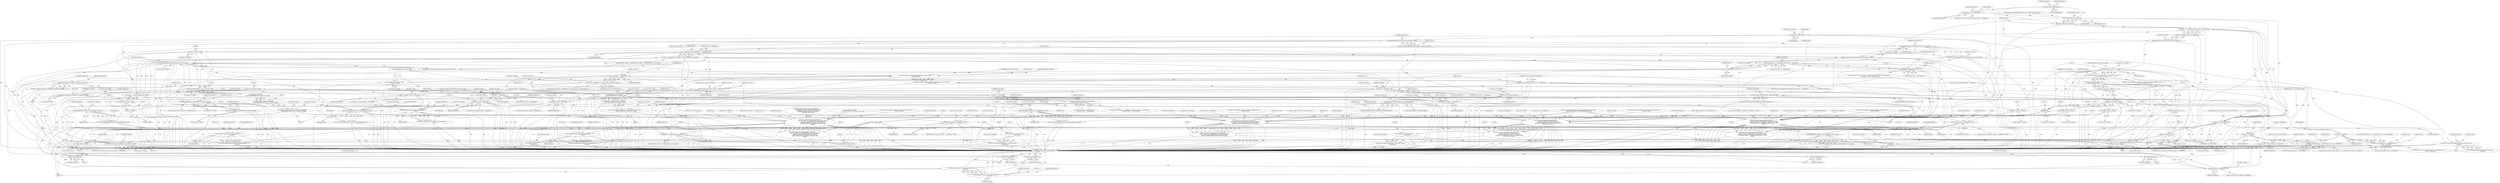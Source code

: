 digraph "0_ImageMagick_4e81ce8b07219c69a9aeccb0f7f7b927ca6db74c_0@API" {
"1000287" [label="(Call,packet_size=sizeof(PixelPacket))"];
"1000297" [label="(Call,packet_size+=sizeof(IndexPacket))"];
"1000303" [label="(Call,number_pixels*packet_size)"];
"1000301" [label="(Call,length=number_pixels*packet_size)"];
"1000310" [label="(Call,length/cache_info->rows/packet_size)"];
"1000308" [label="(Call,(size_t) (length/cache_info->rows/packet_size))"];
"1000306" [label="(Call,columns=(size_t) (length/cache_info->rows/packet_size))"];
"1000319" [label="(Call,cache_info->columns != columns)"];
"1000318" [label="(Call,(cache_info->columns != columns) || ((ssize_t) cache_info->columns < 0) ||\n      ((ssize_t) cache_info->rows < 0))"];
"1000326" [label="(Call,(ssize_t) cache_info->columns)"];
"1000325" [label="(Call,(ssize_t) cache_info->columns < 0)"];
"1000324" [label="(Call,((ssize_t) cache_info->columns < 0) ||\n      ((ssize_t) cache_info->rows < 0))"];
"1000566" [label="(Call,(double) cache_info->columns)"];
"1000550" [label="(Call,FormatLocaleString(message,MaxTextExtent,\n                    \"open %s (%s %s, %.20gx%.20g %s)\",cache_info->filename,\n                    cache_info->mapped != MagickFalse ? \"Anonymous\" : \"Heap\",\n                    type,(double) cache_info->columns,(double) cache_info->rows,\n                    format))"];
"1000548" [label="(Call,(void) FormatLocaleString(message,MaxTextExtent,\n                    \"open %s (%s %s, %.20gx%.20g %s)\",cache_info->filename,\n                    cache_info->mapped != MagickFalse ? \"Anonymous\" : \"Heap\",\n                    type,(double) cache_info->columns,(double) cache_info->rows,\n                    format))"];
"1000579" [label="(Call,LogMagickEvent(CacheEvent,GetMagickModule(),\"%s\",\n                    message))"];
"1000577" [label="(Call,(void) LogMagickEvent(CacheEvent,GetMagickModule(),\"%s\",\n                    message))"];
"1000769" [label="(Call,(double) cache_info->columns)"];
"1000752" [label="(Call,FormatLocaleString(message,MaxTextExtent,\n                    \"open %s (%s[%d], %s, %.20gx%.20g %s)\",cache_info->filename,\n                    cache_info->cache_filename,GetDistributeCacheFile(\n                    (DistributeCacheInfo *) cache_info->server_info),type,\n                    (double) cache_info->columns,(double) cache_info->rows,\n                    format))"];
"1000750" [label="(Call,(void) FormatLocaleString(message,MaxTextExtent,\n                    \"open %s (%s[%d], %s, %.20gx%.20g %s)\",cache_info->filename,\n                    cache_info->cache_filename,GetDistributeCacheFile(\n                    (DistributeCacheInfo *) cache_info->server_info),type,\n                    (double) cache_info->columns,(double) cache_info->rows,\n                    format))"];
"1000782" [label="(Call,LogMagickEvent(CacheEvent,GetMagickModule(),\"%s\",\n                    message))"];
"1000780" [label="(Call,(void) LogMagickEvent(CacheEvent,GetMagickModule(),\"%s\",\n                    message))"];
"1001085" [label="(Call,(double) cache_info->columns)"];
"1001071" [label="(Call,FormatLocaleString(message,MaxTextExtent,\n                    \"open %s (%s[%d], %s, %.20gx%.20g %s)\",\n                    cache_info->filename,cache_info->cache_filename,\n                    cache_info->file,type,(double) cache_info->columns,(double)\n                    cache_info->rows,format))"];
"1001069" [label="(Call,(void) FormatLocaleString(message,MaxTextExtent,\n                    \"open %s (%s[%d], %s, %.20gx%.20g %s)\",\n                    cache_info->filename,cache_info->cache_filename,\n                    cache_info->file,type,(double) cache_info->columns,(double)\n                    cache_info->rows,format))"];
"1001098" [label="(Call,LogMagickEvent(CacheEvent,GetMagickModule(),\"%s\",\n                    message))"];
"1001096" [label="(Call,(void) LogMagickEvent(CacheEvent,GetMagickModule(),\"%s\",\n                    message))"];
"1001171" [label="(Call,(double)\n        cache_info->columns)"];
"1001157" [label="(Call,FormatLocaleString(message,MaxTextExtent,\n        \"open %s (%s[%d], %s, %.20gx%.20g %s)\",cache_info->filename,\n        cache_info->cache_filename,cache_info->file,type,(double)\n        cache_info->columns,(double) cache_info->rows,format))"];
"1001155" [label="(Call,(void) FormatLocaleString(message,MaxTextExtent,\n        \"open %s (%s[%d], %s, %.20gx%.20g %s)\",cache_info->filename,\n        cache_info->cache_filename,cache_info->file,type,(double)\n        cache_info->columns,(double) cache_info->rows,format))"];
"1001184" [label="(Call,LogMagickEvent(CacheEvent,GetMagickModule(),\"%s\",message))"];
"1001182" [label="(Call,(void) LogMagickEvent(CacheEvent,GetMagickModule(),\"%s\",message))"];
"1000345" [label="(Call,cache_info->length=length)"];
"1000380" [label="(Call,AcquireMagickResource(AreaResource,cache_info->length))"];
"1000378" [label="(Call,status=AcquireMagickResource(AreaResource,cache_info->length))"];
"1000396" [label="(Call,status != MagickFalse)"];
"1000395" [label="(Call,(status != MagickFalse) && (length == (MagickSizeType) ((size_t) length)))"];
"1000416" [label="(Call,(cache_info->type == UndefinedCache) && (status != MagickFalse))"];
"1000415" [label="(Call,((cache_info->type == UndefinedCache) && (status != MagickFalse)) ||\n           (cache_info->type == MemoryCache))"];
"1000422" [label="(Call,status != MagickFalse)"];
"1000431" [label="(Call,cache_info->mapped=MagickFalse)"];
"1000558" [label="(Call,cache_info->mapped != MagickFalse)"];
"1000487" [label="(Call,cache_info->active_index_channel != MagickFalse)"];
"1000525" [label="(Call,image->debug != MagickFalse)"];
"1000514" [label="(Call,status&=ClonePixelCacheRepository(cache_info,&source_info,\n                    exception))"];
"1000607" [label="(Call,status == MagickFalse)"];
"1000606" [label="(Call,(status == MagickFalse) || (cache_info->type == DistributedCache))"];
"1000645" [label="(Call,status == MagickFalse)"];
"1000727" [label="(Call,image->debug != MagickFalse)"];
"1000735" [label="(Call,FormatMagickSize(cache_info->length,MagickFalse,\n                    format))"];
"1000733" [label="(Call,(void) FormatMagickSize(cache_info->length,MagickFalse,\n                    format))"];
"1000805" [label="(Return,return(MagickFalse);)"];
"1000829" [label="(Call,OpenPixelCacheOnDisk(cache_info,mode) == MagickFalse)"];
"1000847" [label="(Return,return(MagickFalse);)"];
"1000863" [label="(Call,status == MagickFalse)"];
"1000874" [label="(Return,return(MagickFalse);)"];
"1000923" [label="(Call,status == MagickFalse)"];
"1000922" [label="(Call,(status == MagickFalse) && (cache_info->type != MapCache) &&\n          (cache_info->type != MemoryCache))"];
"1001008" [label="(Call,cache_info->active_index_channel != MagickFalse)"];
"1001046" [label="(Call,image->debug != MagickFalse)"];
"1001132" [label="(Call,image->debug != MagickFalse)"];
"1001140" [label="(Call,FormatMagickSize(cache_info->length,MagickFalse,format))"];
"1001138" [label="(Call,(void) FormatMagickSize(cache_info->length,MagickFalse,format))"];
"1000409" [label="(Call,AcquireMagickResource(MemoryResource,cache_info->length))"];
"1000407" [label="(Call,status=AcquireMagickResource(MemoryResource,cache_info->length))"];
"1000445" [label="(Call,(size_t) cache_info->length)"];
"1000443" [label="(Call,AcquireAlignedMemory(1,(size_t) cache_info->length))"];
"1000442" [label="(Call,MagickAssumeAligned(\n            AcquireAlignedMemory(1,(size_t) cache_info->length)))"];
"1000440" [label="(Call,(PixelPacket *) MagickAssumeAligned(\n            AcquireAlignedMemory(1,(size_t) cache_info->length)))"];
"1000436" [label="(Call,cache_info->pixels=(PixelPacket *) MagickAssumeAligned(\n            AcquireAlignedMemory(1,(size_t) cache_info->length)))"];
"1000451" [label="(Call,cache_info->pixels == (PixelPacket *) NULL)"];
"1000496" [label="(Call,(IndexPacket *) (cache_info->pixels+\n                  number_pixels))"];
"1000492" [label="(Call,cache_info->indexes=(IndexPacket *) (cache_info->pixels+\n                  number_pixels))"];
"1000498" [label="(Call,cache_info->pixels+\n                  number_pixels)"];
"1000533" [label="(Call,FormatMagickSize(cache_info->length,MagickTrue,format))"];
"1000531" [label="(Call,(void) FormatMagickSize(cache_info->length,MagickTrue,format))"];
"1000591" [label="(Return,return(MagickTrue);)"];
"1000593" [label="(Call,RelinquishMagickResource(MemoryResource,cache_info->length))"];
"1000600" [label="(Call,AcquireMagickResource(DiskResource,cache_info->length))"];
"1000598" [label="(Call,status=AcquireMagickResource(DiskResource,cache_info->length))"];
"1000623" [label="(Call,RelinquishMagickResource(DiskResource,cache_info->length))"];
"1000789" [label="(Call,RelinquishMagickResource(DiskResource,cache_info->length))"];
"1000835" [label="(Call,RelinquishMagickResource(DiskResource,cache_info->length))"];
"1000851" [label="(Call,SetPixelCacheExtent(image,(MagickSizeType) cache_info->offset+\n    cache_info->length))"];
"1000849" [label="(Call,status=SetPixelCacheExtent(image,(MagickSizeType) cache_info->offset+\n    cache_info->length))"];
"1000853" [label="(Call,(MagickSizeType) cache_info->offset+\n    cache_info->length)"];
"1000916" [label="(Call,AcquireMagickResource(MapResource,cache_info->length))"];
"1000914" [label="(Call,status=AcquireMagickResource(MapResource,cache_info->length))"];
"1000958" [label="(Call,(size_t) cache_info->length)"];
"1000950" [label="(Call,MapBlob(cache_info->file,mode,\n            cache_info->offset,(size_t) cache_info->length))"];
"1000948" [label="(Call,(PixelPacket *) MapBlob(cache_info->file,mode,\n            cache_info->offset,(size_t) cache_info->length))"];
"1000944" [label="(Call,cache_info->pixels=(PixelPacket *) MapBlob(cache_info->file,mode,\n            cache_info->offset,(size_t) cache_info->length))"];
"1000964" [label="(Call,cache_info->pixels == (PixelPacket *) NULL)"];
"1001017" [label="(Call,(IndexPacket *) (cache_info->pixels+\n                  number_pixels))"];
"1001013" [label="(Call,cache_info->indexes=(IndexPacket *) (cache_info->pixels+\n                  number_pixels))"];
"1001019" [label="(Call,cache_info->pixels+\n                  number_pixels)"];
"1001031" [label="(Call,mode != ReadMode)"];
"1001025" [label="(Call,(source_info.storage_class != UndefinedClass) &&\n                  (mode != ReadMode))"];
"1001117" [label="(Call,mode != ReadMode)"];
"1001111" [label="(Call,(source_info.storage_class != UndefinedClass) && (mode != ReadMode))"];
"1001054" [label="(Call,FormatMagickSize(cache_info->length,MagickTrue,format))"];
"1001052" [label="(Call,(void) FormatMagickSize(cache_info->length,MagickTrue,format))"];
"1001103" [label="(Return,return(MagickTrue);)"];
"1001105" [label="(Call,RelinquishMagickResource(MapResource,cache_info->length))"];
"1000312" [label="(Call,cache_info->rows/packet_size)"];
"1000333" [label="(Call,(ssize_t) cache_info->rows)"];
"1000332" [label="(Call,(ssize_t) cache_info->rows < 0)"];
"1000571" [label="(Call,(double) cache_info->rows)"];
"1000774" [label="(Call,(double) cache_info->rows)"];
"1001090" [label="(Call,(double)\n                    cache_info->rows)"];
"1001176" [label="(Call,(double) cache_info->rows)"];
"1000387" [label="(Call,number_pixels*(sizeof(PixelPacket)+sizeof(IndexPacket)))"];
"1000385" [label="(Call,length=number_pixels*(sizeof(PixelPacket)+sizeof(IndexPacket)))"];
"1000403" [label="(Call,(size_t) length)"];
"1000399" [label="(Call,length == (MagickSizeType) ((size_t) length))"];
"1000401" [label="(Call,(MagickSizeType) ((size_t) length))"];
"1000892" [label="(Call,number_pixels*(sizeof(PixelPacket)+sizeof(IndexPacket)))"];
"1000890" [label="(Call,length=number_pixels*(sizeof(PixelPacket)+sizeof(IndexPacket)))"];
"1000904" [label="(Call,(size_t) length)"];
"1000900" [label="(Call,length != (MagickSizeType) ((size_t) length))"];
"1000902" [label="(Call,(MagickSizeType) ((size_t) length))"];
"1000396" [label="(Call,status != MagickFalse)"];
"1000624" [label="(Identifier,DiskResource)"];
"1001187" [label="(Literal,\"%s\")"];
"1000140" [label="(Call,image->debug != MagickFalse)"];
"1000452" [label="(Call,cache_info->pixels)"];
"1000902" [label="(Call,(MagickSizeType) ((size_t) length))"];
"1001167" [label="(Call,cache_info->file)"];
"1000726" [label="(ControlStructure,if (image->debug != MagickFalse))"];
"1000447" [label="(Call,cache_info->length)"];
"1000756" [label="(Call,cache_info->filename)"];
"1000782" [label="(Call,LogMagickEvent(CacheEvent,GetMagickModule(),\"%s\",\n                    message))"];
"1000591" [label="(Return,return(MagickTrue);)"];
"1000317" [label="(ControlStructure,if ((cache_info->columns != columns) || ((ssize_t) cache_info->columns < 0) ||\n      ((ssize_t) cache_info->rows < 0)))"];
"1000875" [label="(Identifier,MagickFalse)"];
"1001191" [label="(MethodReturn,static MagickBooleanType)"];
"1001033" [label="(Identifier,ReadMode)"];
"1000906" [label="(Identifier,length)"];
"1000513" [label="(Block,)"];
"1001090" [label="(Call,(double)\n                    cache_info->rows)"];
"1000340" [label="(Identifier,ResourceLimitError)"];
"1001141" [label="(Call,cache_info->length)"];
"1000276" [label="(Call,number_pixels=(MagickSizeType) cache_info->columns*cache_info->rows)"];
"1000620" [label="(Identifier,cache_info)"];
"1000345" [label="(Call,cache_info->length=length)"];
"1000605" [label="(ControlStructure,if ((status == MagickFalse) || (cache_info->type == DistributedCache)))"];
"1001111" [label="(Call,(source_info.storage_class != UndefinedClass) && (mode != ReadMode))"];
"1000586" [label="(Identifier,cache_info)"];
"1000610" [label="(Call,cache_info->type == DistributedCache)"];
"1000790" [label="(Identifier,DiskResource)"];
"1000944" [label="(Call,cache_info->pixels=(PixelPacket *) MapBlob(cache_info->file,mode,\n            cache_info->offset,(size_t) cache_info->length))"];
"1000488" [label="(Call,cache_info->active_index_channel)"];
"1000789" [label="(Call,RelinquishMagickResource(DiskResource,cache_info->length))"];
"1000985" [label="(Block,)"];
"1001138" [label="(Call,(void) FormatMagickSize(cache_info->length,MagickFalse,format))"];
"1001047" [label="(Call,image->debug)"];
"1000579" [label="(Call,LogMagickEvent(CacheEvent,GetMagickModule(),\"%s\",\n                    message))"];
"1000424" [label="(Identifier,MagickFalse)"];
"1000514" [label="(Call,status&=ClonePixelCacheRepository(cache_info,&source_info,\n                    exception))"];
"1000951" [label="(Call,cache_info->file)"];
"1000922" [label="(Call,(status == MagickFalse) && (cache_info->type != MapCache) &&\n          (cache_info->type != MemoryCache))"];
"1001009" [label="(Call,cache_info->active_index_channel)"];
"1001007" [label="(ControlStructure,if (cache_info->active_index_channel != MagickFalse))"];
"1000312" [label="(Call,cache_info->rows/packet_size)"];
"1000558" [label="(Call,cache_info->mapped != MagickFalse)"];
"1000783" [label="(Identifier,CacheEvent)"];
"1000219" [label="(Call,FormatLocaleString(cache_info->filename,MaxTextExtent,\"%s[%.20g]\",\n    image->filename,(double) GetImageIndexInList(image)))"];
"1001012" [label="(Identifier,MagickFalse)"];
"1001072" [label="(Identifier,message)"];
"1001060" [label="(Call,type=CommandOptionToMnemonic(MagickCacheOptions,(ssize_t)\n                    cache_info->type))"];
"1001171" [label="(Call,(double)\n        cache_info->columns)"];
"1000460" [label="(Identifier,cache_info)"];
"1000740" [label="(Identifier,format)"];
"1001054" [label="(Call,FormatMagickSize(cache_info->length,MagickTrue,format))"];
"1001106" [label="(Identifier,MapResource)"];
"1000565" [label="(Identifier,type)"];
"1000553" [label="(Literal,\"open %s (%s %s, %.20gx%.20g %s)\")"];
"1000853" [label="(Call,(MagickSizeType) cache_info->offset+\n    cache_info->length)"];
"1000559" [label="(Call,cache_info->mapped)"];
"1001132" [label="(Call,image->debug != MagickFalse)"];
"1001160" [label="(Literal,\"open %s (%s[%d], %s, %.20gx%.20g %s)\")"];
"1000382" [label="(Call,cache_info->length)"];
"1000494" [label="(Identifier,cache_info)"];
"1000580" [label="(Identifier,CacheEvent)"];
"1000287" [label="(Call,packet_size=sizeof(PixelPacket))"];
"1000498" [label="(Call,cache_info->pixels+\n                  number_pixels)"];
"1000407" [label="(Call,status=AcquireMagickResource(MemoryResource,cache_info->length))"];
"1001032" [label="(Identifier,mode)"];
"1000780" [label="(Call,(void) LogMagickEvent(CacheEvent,GetMagickModule(),\"%s\",\n                    message))"];
"1000617" [label="(ControlStructure,if (cache_info->type == DistributedCache))"];
"1000307" [label="(Identifier,columns)"];
"1000892" [label="(Call,number_pixels*(sizeof(PixelPacket)+sizeof(IndexPacket)))"];
"1000338" [label="(Literal,0)"];
"1000529" [label="(Identifier,MagickFalse)"];
"1000841" [label="(Identifier,exception)"];
"1001119" [label="(Identifier,ReadMode)"];
"1000294" [label="(Identifier,cache_info)"];
"1001170" [label="(Identifier,type)"];
"1000874" [label="(Return,return(MagickFalse);)"];
"1000733" [label="(Call,(void) FormatMagickSize(cache_info->length,MagickFalse,\n                    format))"];
"1000755" [label="(Literal,\"open %s (%s[%d], %s, %.20gx%.20g %s)\")"];
"1000401" [label="(Call,(MagickSizeType) ((size_t) length))"];
"1000629" [label="(Identifier,server_info)"];
"1000663" [label="(Identifier,cache_info)"];
"1000523" [label="(Identifier,source_info)"];
"1001144" [label="(Identifier,MagickFalse)"];
"1000753" [label="(Identifier,message)"];
"1000524" [label="(ControlStructure,if (image->debug != MagickFalse))"];
"1000453" [label="(Identifier,cache_info)"];
"1000419" [label="(Identifier,cache_info)"];
"1000915" [label="(Identifier,status)"];
"1000592" [label="(Identifier,MagickTrue)"];
"1000444" [label="(Literal,1)"];
"1000278" [label="(Call,(MagickSizeType) cache_info->columns*cache_info->rows)"];
"1000388" [label="(Identifier,number_pixels)"];
"1000389" [label="(Call,sizeof(PixelPacket)+sizeof(IndexPacket))"];
"1000836" [label="(Identifier,DiskResource)"];
"1000568" [label="(Call,cache_info->columns)"];
"1000742" [label="(Identifier,type)"];
"1001087" [label="(Call,cache_info->columns)"];
"1000854" [label="(Call,(MagickSizeType) cache_info->offset)"];
"1000381" [label="(Identifier,AreaResource)"];
"1000811" [label="(Identifier,source_info)"];
"1000409" [label="(Call,AcquireMagickResource(MemoryResource,cache_info->length))"];
"1000105" [label="(MethodParameterIn,Image *image)"];
"1000687" [label="(Call,FormatLocaleString(cache_info->cache_filename,\n                MaxTextExtent,\"%s:%d\",GetDistributeCacheHostname(\n                (DistributeCacheInfo *) cache_info->server_info),\n                GetDistributeCachePort((DistributeCacheInfo *)\n                cache_info->server_info)))"];
"1001052" [label="(Call,(void) FormatMagickSize(cache_info->length,MagickTrue,format))"];
"1000791" [label="(Call,cache_info->length)"];
"1001176" [label="(Call,(double) cache_info->rows)"];
"1000386" [label="(Identifier,length)"];
"1000865" [label="(Identifier,MagickFalse)"];
"1000422" [label="(Call,status != MagickFalse)"];
"1001014" [label="(Call,cache_info->indexes)"];
"1000411" [label="(Call,cache_info->length)"];
"1000571" [label="(Call,(double) cache_info->rows)"];
"1001188" [label="(Identifier,message)"];
"1000106" [label="(MethodParameterIn,const MapMode mode)"];
"1000378" [label="(Call,status=AcquireMagickResource(AreaResource,cache_info->length))"];
"1000297" [label="(Call,packet_size+=sizeof(IndexPacket))"];
"1000394" [label="(ControlStructure,if ((status != MagickFalse) && (length == (MagickSizeType) ((size_t) length))))"];
"1000646" [label="(Identifier,status)"];
"1000828" [label="(ControlStructure,if (OpenPixelCacheOnDisk(cache_info,mode) == MagickFalse))"];
"1000335" [label="(Call,cache_info->rows)"];
"1000515" [label="(Identifier,status)"];
"1000502" [label="(Identifier,number_pixels)"];
"1000581" [label="(Call,GetMagickModule())"];
"1000848" [label="(Identifier,MagickFalse)"];
"1000863" [label="(Call,status == MagickFalse)"];
"1000955" [label="(Call,cache_info->offset)"];
"1000108" [label="(Block,)"];
"1000916" [label="(Call,AcquireMagickResource(MapResource,cache_info->length))"];
"1000405" [label="(Identifier,length)"];
"1001099" [label="(Identifier,CacheEvent)"];
"1000346" [label="(Call,cache_info->length)"];
"1001158" [label="(Identifier,message)"];
"1000538" [label="(Identifier,format)"];
"1000960" [label="(Call,cache_info->length)"];
"1001190" [label="(Identifier,MagickTrue)"];
"1000469" [label="(Identifier,cache_info)"];
"1000415" [label="(Call,((cache_info->type == UndefinedCache) && (status != MagickFalse)) ||\n           (cache_info->type == MemoryCache))"];
"1001092" [label="(Call,cache_info->rows)"];
"1000298" [label="(Identifier,packet_size)"];
"1000431" [label="(Call,cache_info->mapped=MagickFalse)"];
"1000450" [label="(ControlStructure,if (cache_info->pixels == (PixelPacket *) NULL))"];
"1001024" [label="(ControlStructure,if ((source_info.storage_class != UndefinedClass) &&\n                  (mode != ReadMode)))"];
"1000639" [label="(Call,status=OpenDistributePixelCache(server_info,image))"];
"1000303" [label="(Call,number_pixels*packet_size)"];
"1000430" [label="(Block,)"];
"1000279" [label="(Call,(MagickSizeType) cache_info->columns)"];
"1000771" [label="(Call,cache_info->columns)"];
"1000507" [label="(Identifier,source_info)"];
"1000550" [label="(Call,FormatLocaleString(message,MaxTextExtent,\n                    \"open %s (%s %s, %.20gx%.20g %s)\",cache_info->filename,\n                    cache_info->mapped != MagickFalse ? \"Anonymous\" : \"Heap\",\n                    type,(double) cache_info->columns,(double) cache_info->rows,\n                    format))"];
"1001159" [label="(Identifier,MaxTextExtent)"];
"1000438" [label="(Identifier,cache_info)"];
"1000353" [label="(Identifier,image)"];
"1000537" [label="(Identifier,MagickTrue)"];
"1001069" [label="(Call,(void) FormatLocaleString(message,MaxTextExtent,\n                    \"open %s (%s[%d], %s, %.20gx%.20g %s)\",\n                    cache_info->filename,cache_info->cache_filename,\n                    cache_info->file,type,(double) cache_info->columns,(double)\n                    cache_info->rows,format))"];
"1000395" [label="(Call,(status != MagickFalse) && (length == (MagickSizeType) ((size_t) length)))"];
"1000552" [label="(Identifier,MaxTextExtent)"];
"1000349" [label="(Identifier,length)"];
"1000564" [label="(Literal,\"Heap\")"];
"1000326" [label="(Call,(ssize_t) cache_info->columns)"];
"1001185" [label="(Identifier,CacheEvent)"];
"1001036" [label="(Identifier,status)"];
"1000333" [label="(Call,(ssize_t) cache_info->rows)"];
"1000437" [label="(Call,cache_info->pixels)"];
"1000562" [label="(Identifier,MagickFalse)"];
"1000380" [label="(Call,AcquireMagickResource(AreaResource,cache_info->length))"];
"1001136" [label="(Identifier,MagickFalse)"];
"1000852" [label="(Identifier,image)"];
"1000965" [label="(Call,cache_info->pixels)"];
"1001059" [label="(Identifier,format)"];
"1000321" [label="(Identifier,cache_info)"];
"1001048" [label="(Identifier,image)"];
"1000319" [label="(Call,cache_info->columns != columns)"];
"1001161" [label="(Call,cache_info->filename)"];
"1000946" [label="(Identifier,cache_info)"];
"1001058" [label="(Identifier,MagickTrue)"];
"1001157" [label="(Call,FormatLocaleString(message,MaxTextExtent,\n        \"open %s (%s[%d], %s, %.20gx%.20g %s)\",cache_info->filename,\n        cache_info->cache_filename,cache_info->file,type,(double)\n        cache_info->columns,(double) cache_info->rows,format))"];
"1000864" [label="(Identifier,status)"];
"1001055" [label="(Call,cache_info->length)"];
"1000788" [label="(Identifier,MagickTrue)"];
"1000814" [label="(Call,mode != ReadMode)"];
"1000540" [label="(Identifier,type)"];
"1001020" [label="(Call,cache_info->pixels)"];
"1001013" [label="(Call,cache_info->indexes=(IndexPacket *) (cache_info->pixels+\n                  number_pixels))"];
"1000288" [label="(Identifier,packet_size)"];
"1000890" [label="(Call,length=number_pixels*(sizeof(PixelPacket)+sizeof(IndexPacket)))"];
"1000599" [label="(Identifier,status)"];
"1000435" [label="(Identifier,MagickFalse)"];
"1000926" [label="(Call,(cache_info->type != MapCache) &&\n          (cache_info->type != MemoryCache))"];
"1001181" [label="(Identifier,format)"];
"1000939" [label="(Identifier,cache_info)"];
"1000914" [label="(Call,status=AcquireMagickResource(MapResource,cache_info->length))"];
"1001045" [label="(ControlStructure,if (image->debug != MagickFalse))"];
"1000607" [label="(Call,status == MagickFalse)"];
"1001164" [label="(Call,cache_info->cache_filename)"];
"1001073" [label="(Identifier,MaxTextExtent)"];
"1000786" [label="(Identifier,message)"];
"1000785" [label="(Literal,\"%s\")"];
"1001146" [label="(Call,type=CommandOptionToMnemonic(MagickCacheOptions,(ssize_t)\n        cache_info->type))"];
"1000850" [label="(Identifier,status)"];
"1001017" [label="(Call,(IndexPacket *) (cache_info->pixels+\n                  number_pixels))"];
"1000486" [label="(ControlStructure,if (cache_info->active_index_channel != MagickFalse))"];
"1001085" [label="(Call,(double) cache_info->columns)"];
"1000808" [label="(Call,(source_info.storage_class != UndefinedClass) && (mode != ReadMode))"];
"1000302" [label="(Identifier,length)"];
"1000455" [label="(Call,(PixelPacket *) NULL)"];
"1001117" [label="(Call,mode != ReadMode)"];
"1000833" [label="(Identifier,MagickFalse)"];
"1000963" [label="(ControlStructure,if (cache_info->pixels == (PixelPacket *) NULL))"];
"1000385" [label="(Call,length=number_pixels*(sizeof(PixelPacket)+sizeof(IndexPacket)))"];
"1000762" [label="(Call,GetDistributeCacheFile(\n                    (DistributeCacheInfo *) cache_info->server_info))"];
"1000918" [label="(Call,cache_info->length)"];
"1000400" [label="(Identifier,length)"];
"1001114" [label="(Identifier,source_info)"];
"1000893" [label="(Identifier,number_pixels)"];
"1000929" [label="(Identifier,cache_info)"];
"1000320" [label="(Call,cache_info->columns)"];
"1001122" [label="(Identifier,status)"];
"1000750" [label="(Call,(void) FormatLocaleString(message,MaxTextExtent,\n                    \"open %s (%s[%d], %s, %.20gx%.20g %s)\",cache_info->filename,\n                    cache_info->cache_filename,GetDistributeCacheFile(\n                    (DistributeCacheInfo *) cache_info->server_info),type,\n                    (double) cache_info->columns,(double) cache_info->rows,\n                    format))"];
"1000516" [label="(Call,ClonePixelCacheRepository(cache_info,&source_info,\n                    exception))"];
"1000948" [label="(Call,(PixelPacket *) MapBlob(cache_info->file,mode,\n            cache_info->offset,(size_t) cache_info->length))"];
"1000417" [label="(Call,cache_info->type == UndefinedCache)"];
"1001074" [label="(Literal,\"open %s (%s[%d], %s, %.20gx%.20g %s)\")"];
"1001015" [label="(Identifier,cache_info)"];
"1000891" [label="(Identifier,length)"];
"1001103" [label="(Return,return(MagickTrue);)"];
"1000774" [label="(Call,(double) cache_info->rows)"];
"1000913" [label="(Block,)"];
"1000899" [label="(ControlStructure,if (length != (MagickSizeType) ((size_t) length)))"];
"1001008" [label="(Call,cache_info->active_index_channel != MagickFalse)"];
"1000608" [label="(Identifier,status)"];
"1000557" [label="(Call,cache_info->mapped != MagickFalse ? \"Anonymous\" : \"Heap\")"];
"1001084" [label="(Identifier,type)"];
"1000739" [label="(Identifier,MagickFalse)"];
"1000593" [label="(Call,RelinquishMagickResource(MemoryResource,cache_info->length))"];
"1000735" [label="(Call,FormatMagickSize(cache_info->length,MagickFalse,\n                    format))"];
"1000921" [label="(ControlStructure,if ((status == MagickFalse) && (cache_info->type != MapCache) &&\n          (cache_info->type != MemoryCache)))"];
"1000925" [label="(Identifier,MagickFalse)"];
"1000563" [label="(Literal,\"Anonymous\")"];
"1001182" [label="(Call,(void) LogMagickEvent(CacheEvent,GetMagickModule(),\"%s\",message))"];
"1000554" [label="(Call,cache_info->filename)"];
"1000323" [label="(Identifier,columns)"];
"1000443" [label="(Call,AcquireAlignedMemory(1,(size_t) cache_info->length))"];
"1000539" [label="(Call,type=CommandOptionToMnemonic(MagickCacheOptions,(ssize_t)\n                    cache_info->type))"];
"1000387" [label="(Call,number_pixels*(sizeof(PixelPacket)+sizeof(IndexPacket)))"];
"1000954" [label="(Identifier,mode)"];
"1000966" [label="(Identifier,cache_info)"];
"1000598" [label="(Call,status=AcquireMagickResource(DiskResource,cache_info->length))"];
"1000308" [label="(Call,(size_t) (length/cache_info->rows/packet_size))"];
"1001105" [label="(Call,RelinquishMagickResource(MapResource,cache_info->length))"];
"1000835" [label="(Call,RelinquishMagickResource(DiskResource,cache_info->length))"];
"1000741" [label="(Call,type=CommandOptionToMnemonic(MagickCacheOptions,(ssize_t)\n                    cache_info->type))"];
"1000347" [label="(Identifier,cache_info)"];
"1000397" [label="(Identifier,status)"];
"1000493" [label="(Call,cache_info->indexes)"];
"1000310" [label="(Call,length/cache_info->rows/packet_size)"];
"1000645" [label="(Call,status == MagickFalse)"];
"1000601" [label="(Identifier,DiskResource)"];
"1000530" [label="(Block,)"];
"1000425" [label="(Call,cache_info->type == MemoryCache)"];
"1000433" [label="(Identifier,cache_info)"];
"1000968" [label="(Call,(PixelPacket *) NULL)"];
"1000878" [label="(Identifier,cache_info)"];
"1000964" [label="(Call,cache_info->pixels == (PixelPacket *) NULL)"];
"1001101" [label="(Literal,\"%s\")"];
"1000974" [label="(Identifier,cache_info)"];
"1000859" [label="(Call,cache_info->length)"];
"1001046" [label="(Call,image->debug != MagickFalse)"];
"1001145" [label="(Identifier,format)"];
"1000548" [label="(Call,(void) FormatLocaleString(message,MaxTextExtent,\n                    \"open %s (%s %s, %.20gx%.20g %s)\",cache_info->filename,\n                    cache_info->mapped != MagickFalse ? \"Anonymous\" : \"Heap\",\n                    type,(double) cache_info->columns,(double) cache_info->rows,\n                    format))"];
"1000451" [label="(Call,cache_info->pixels == (PixelPacket *) NULL)"];
"1000291" [label="(ControlStructure,if (cache_info->active_index_channel != MagickFalse))"];
"1001100" [label="(Call,GetMagickModule())"];
"1000776" [label="(Call,cache_info->rows)"];
"1000851" [label="(Call,SetPixelCacheExtent(image,(MagickSizeType) cache_info->offset+\n    cache_info->length))"];
"1000894" [label="(Call,sizeof(PixelPacket)+sizeof(IndexPacket))"];
"1000526" [label="(Call,image->debug)"];
"1001098" [label="(Call,LogMagickEvent(CacheEvent,GetMagickModule(),\"%s\",\n                    message))"];
"1000534" [label="(Call,cache_info->length)"];
"1000923" [label="(Call,status == MagickFalse)"];
"1001133" [label="(Call,image->debug)"];
"1001140" [label="(Call,FormatMagickSize(cache_info->length,MagickFalse,format))"];
"1000436" [label="(Call,cache_info->pixels=(PixelPacket *) MagickAssumeAligned(\n            AcquireAlignedMemory(1,(size_t) cache_info->length)))"];
"1000440" [label="(Call,(PixelPacket *) MagickAssumeAligned(\n            AcquireAlignedMemory(1,(size_t) cache_info->length)))"];
"1000406" [label="(Block,)"];
"1000606" [label="(Call,(status == MagickFalse) || (cache_info->type == DistributedCache))"];
"1001075" [label="(Call,cache_info->filename)"];
"1000806" [label="(Identifier,MagickFalse)"];
"1000423" [label="(Identifier,status)"];
"1000292" [label="(Call,cache_info->active_index_channel != MagickFalse)"];
"1000398" [label="(Identifier,MagickFalse)"];
"1000917" [label="(Identifier,MapResource)"];
"1001031" [label="(Call,mode != ReadMode)"];
"1000862" [label="(ControlStructure,if (status == MagickFalse))"];
"1000306" [label="(Call,columns=(size_t) (length/cache_info->rows/packet_size))"];
"1000732" [label="(Block,)"];
"1000924" [label="(Identifier,status)"];
"1000410" [label="(Identifier,MemoryResource)"];
"1000830" [label="(Call,OpenPixelCacheOnDisk(cache_info,mode))"];
"1000625" [label="(Call,cache_info->length)"];
"1001107" [label="(Call,cache_info->length)"];
"1001050" [label="(Identifier,MagickFalse)"];
"1000379" [label="(Identifier,status)"];
"1000900" [label="(Call,length != (MagickSizeType) ((size_t) length))"];
"1000566" [label="(Call,(double) cache_info->columns)"];
"1001028" [label="(Identifier,source_info)"];
"1000909" [label="(Identifier,cache_info)"];
"1001112" [label="(Call,source_info.storage_class != UndefinedClass)"];
"1000754" [label="(Identifier,MaxTextExtent)"];
"1000759" [label="(Call,cache_info->cache_filename)"];
"1000351" [label="(Call,image->ping != MagickFalse)"];
"1001134" [label="(Identifier,image)"];
"1001147" [label="(Identifier,type)"];
"1000331" [label="(Literal,0)"];
"1001026" [label="(Call,source_info.storage_class != UndefinedClass)"];
"1000644" [label="(ControlStructure,if (status == MagickFalse))"];
"1000427" [label="(Identifier,cache_info)"];
"1000318" [label="(Call,(cache_info->columns != columns) || ((ssize_t) cache_info->columns < 0) ||\n      ((ssize_t) cache_info->rows < 0))"];
"1000328" [label="(Call,cache_info->columns)"];
"1001025" [label="(Call,(source_info.storage_class != UndefinedClass) &&\n                  (mode != ReadMode))"];
"1000943" [label="(Block,)"];
"1000576" [label="(Identifier,format)"];
"1000551" [label="(Identifier,message)"];
"1001137" [label="(Block,)"];
"1000615" [label="(Block,)"];
"1001081" [label="(Call,cache_info->file)"];
"1001051" [label="(Block,)"];
"1001118" [label="(Identifier,mode)"];
"1000868" [label="(Identifier,exception)"];
"1000805" [label="(Return,return(MagickFalse);)"];
"1000602" [label="(Call,cache_info->length)"];
"1000445" [label="(Call,(size_t) cache_info->length)"];
"1000779" [label="(Identifier,format)"];
"1000408" [label="(Identifier,status)"];
"1000325" [label="(Call,(ssize_t) cache_info->columns < 0)"];
"1001071" [label="(Call,FormatLocaleString(message,MaxTextExtent,\n                    \"open %s (%s[%d], %s, %.20gx%.20g %s)\",\n                    cache_info->filename,cache_info->cache_filename,\n                    cache_info->file,type,(double) cache_info->columns,(double)\n                    cache_info->rows,format))"];
"1000491" [label="(Identifier,MagickFalse)"];
"1000650" [label="(Identifier,exception)"];
"1000945" [label="(Call,cache_info->pixels)"];
"1000442" [label="(Call,MagickAssumeAligned(\n            AcquireAlignedMemory(1,(size_t) cache_info->length)))"];
"1001078" [label="(Call,cache_info->cache_filename)"];
"1001102" [label="(Identifier,message)"];
"1000305" [label="(Identifier,packet_size)"];
"1000768" [label="(Identifier,type)"];
"1000324" [label="(Call,((ssize_t) cache_info->columns < 0) ||\n      ((ssize_t) cache_info->rows < 0))"];
"1000582" [label="(Literal,\"%s\")"];
"1001061" [label="(Identifier,type)"];
"1000727" [label="(Call,image->debug != MagickFalse)"];
"1000612" [label="(Identifier,cache_info)"];
"1000432" [label="(Call,cache_info->mapped)"];
"1000499" [label="(Call,cache_info->pixels)"];
"1000416" [label="(Call,(cache_info->type == UndefinedCache) && (status != MagickFalse))"];
"1000600" [label="(Call,AcquireMagickResource(DiskResource,cache_info->length))"];
"1000834" [label="(Block,)"];
"1000904" [label="(Call,(size_t) length)"];
"1000583" [label="(Identifier,message)"];
"1001155" [label="(Call,(void) FormatLocaleString(message,MaxTextExtent,\n        \"open %s (%s[%d], %s, %.20gx%.20g %s)\",cache_info->filename,\n        cache_info->cache_filename,cache_info->file,type,(double)\n        cache_info->columns,(double) cache_info->rows,format))"];
"1001173" [label="(Call,cache_info->columns)"];
"1001110" [label="(ControlStructure,if ((source_info.storage_class != UndefinedClass) && (mode != ReadMode)))"];
"1000829" [label="(Call,OpenPixelCacheOnDisk(cache_info,mode) == MagickFalse)"];
"1000466" [label="(Block,)"];
"1000311" [label="(Identifier,length)"];
"1000837" [label="(Call,cache_info->length)"];
"1000577" [label="(Call,(void) LogMagickEvent(CacheEvent,GetMagickModule(),\"%s\",\n                    message))"];
"1000496" [label="(Call,(IndexPacket *) (cache_info->pixels+\n                  number_pixels))"];
"1000731" [label="(Identifier,MagickFalse)"];
"1000492" [label="(Call,cache_info->indexes=(IndexPacket *) (cache_info->pixels+\n                  number_pixels))"];
"1001186" [label="(Call,GetMagickModule())"];
"1000414" [label="(ControlStructure,if (((cache_info->type == UndefinedCache) && (status != MagickFalse)) ||\n           (cache_info->type == MemoryCache)))"];
"1001096" [label="(Call,(void) LogMagickEvent(CacheEvent,GetMagickModule(),\"%s\",\n                    message))"];
"1000304" [label="(Identifier,number_pixels)"];
"1000849" [label="(Call,status=SetPixelCacheExtent(image,(MagickSizeType) cache_info->offset+\n    cache_info->length))"];
"1000289" [label="(Call,sizeof(PixelPacket))"];
"1000487" [label="(Call,cache_info->active_index_channel != MagickFalse)"];
"1000623" [label="(Call,RelinquishMagickResource(DiskResource,cache_info->length))"];
"1000403" [label="(Call,(size_t) length)"];
"1000866" [label="(Block,)"];
"1000299" [label="(Call,sizeof(IndexPacket))"];
"1000950" [label="(Call,MapBlob(cache_info->file,mode,\n            cache_info->offset,(size_t) cache_info->length))"];
"1000594" [label="(Identifier,MemoryResource)"];
"1000533" [label="(Call,FormatMagickSize(cache_info->length,MagickTrue,format))"];
"1000399" [label="(Call,length == (MagickSizeType) ((size_t) length))"];
"1000595" [label="(Call,cache_info->length)"];
"1000531" [label="(Call,(void) FormatMagickSize(cache_info->length,MagickTrue,format))"];
"1000609" [label="(Identifier,MagickFalse)"];
"1001131" [label="(ControlStructure,if (image->debug != MagickFalse))"];
"1001178" [label="(Call,cache_info->rows)"];
"1001095" [label="(Identifier,format)"];
"1000736" [label="(Call,cache_info->length)"];
"1000316" [label="(Identifier,packet_size)"];
"1000752" [label="(Call,FormatLocaleString(message,MaxTextExtent,\n                    \"open %s (%s[%d], %s, %.20gx%.20g %s)\",cache_info->filename,\n                    cache_info->cache_filename,GetDistributeCacheFile(\n                    (DistributeCacheInfo *) cache_info->server_info),type,\n                    (double) cache_info->columns,(double) cache_info->rows,\n                    format))"];
"1000769" [label="(Call,(double) cache_info->columns)"];
"1000784" [label="(Call,GetMagickModule())"];
"1000332" [label="(Call,(ssize_t) cache_info->rows < 0)"];
"1000847" [label="(Return,return(MagickFalse);)"];
"1001023" [label="(Identifier,number_pixels)"];
"1000301" [label="(Call,length=number_pixels*packet_size)"];
"1001104" [label="(Identifier,MagickTrue)"];
"1000958" [label="(Call,(size_t) cache_info->length)"];
"1000525" [label="(Call,image->debug != MagickFalse)"];
"1000647" [label="(Identifier,MagickFalse)"];
"1000901" [label="(Identifier,length)"];
"1000230" [label="(Call,GetImageIndexInList(image))"];
"1000313" [label="(Call,cache_info->rows)"];
"1000728" [label="(Call,image->debug)"];
"1000573" [label="(Call,cache_info->rows)"];
"1001019" [label="(Call,cache_info->pixels+\n                  number_pixels)"];
"1001184" [label="(Call,LogMagickEvent(CacheEvent,GetMagickModule(),\"%s\",message))"];
"1000287" -> "1000108"  [label="AST: "];
"1000287" -> "1000289"  [label="CFG: "];
"1000288" -> "1000287"  [label="AST: "];
"1000289" -> "1000287"  [label="AST: "];
"1000294" -> "1000287"  [label="CFG: "];
"1000287" -> "1000297"  [label="DDG: "];
"1000287" -> "1000303"  [label="DDG: "];
"1000297" -> "1000291"  [label="AST: "];
"1000297" -> "1000299"  [label="CFG: "];
"1000298" -> "1000297"  [label="AST: "];
"1000299" -> "1000297"  [label="AST: "];
"1000302" -> "1000297"  [label="CFG: "];
"1000297" -> "1000303"  [label="DDG: "];
"1000303" -> "1000301"  [label="AST: "];
"1000303" -> "1000305"  [label="CFG: "];
"1000304" -> "1000303"  [label="AST: "];
"1000305" -> "1000303"  [label="AST: "];
"1000301" -> "1000303"  [label="CFG: "];
"1000303" -> "1001191"  [label="DDG: "];
"1000303" -> "1000301"  [label="DDG: "];
"1000303" -> "1000301"  [label="DDG: "];
"1000276" -> "1000303"  [label="DDG: "];
"1000303" -> "1000312"  [label="DDG: "];
"1000303" -> "1000387"  [label="DDG: "];
"1000301" -> "1000108"  [label="AST: "];
"1000302" -> "1000301"  [label="AST: "];
"1000307" -> "1000301"  [label="CFG: "];
"1000301" -> "1001191"  [label="DDG: "];
"1000301" -> "1000310"  [label="DDG: "];
"1000310" -> "1000308"  [label="AST: "];
"1000310" -> "1000312"  [label="CFG: "];
"1000311" -> "1000310"  [label="AST: "];
"1000312" -> "1000310"  [label="AST: "];
"1000308" -> "1000310"  [label="CFG: "];
"1000310" -> "1001191"  [label="DDG: "];
"1000310" -> "1000308"  [label="DDG: "];
"1000310" -> "1000308"  [label="DDG: "];
"1000312" -> "1000310"  [label="DDG: "];
"1000312" -> "1000310"  [label="DDG: "];
"1000310" -> "1000345"  [label="DDG: "];
"1000308" -> "1000306"  [label="AST: "];
"1000309" -> "1000308"  [label="AST: "];
"1000306" -> "1000308"  [label="CFG: "];
"1000308" -> "1001191"  [label="DDG: "];
"1000308" -> "1000306"  [label="DDG: "];
"1000306" -> "1000108"  [label="AST: "];
"1000307" -> "1000306"  [label="AST: "];
"1000321" -> "1000306"  [label="CFG: "];
"1000306" -> "1001191"  [label="DDG: "];
"1000306" -> "1000319"  [label="DDG: "];
"1000319" -> "1000318"  [label="AST: "];
"1000319" -> "1000323"  [label="CFG: "];
"1000320" -> "1000319"  [label="AST: "];
"1000323" -> "1000319"  [label="AST: "];
"1000327" -> "1000319"  [label="CFG: "];
"1000318" -> "1000319"  [label="CFG: "];
"1000319" -> "1001191"  [label="DDG: "];
"1000319" -> "1001191"  [label="DDG: "];
"1000319" -> "1000318"  [label="DDG: "];
"1000319" -> "1000318"  [label="DDG: "];
"1000279" -> "1000319"  [label="DDG: "];
"1000319" -> "1000326"  [label="DDG: "];
"1000319" -> "1000566"  [label="DDG: "];
"1000319" -> "1000769"  [label="DDG: "];
"1000319" -> "1001085"  [label="DDG: "];
"1000319" -> "1001171"  [label="DDG: "];
"1000318" -> "1000317"  [label="AST: "];
"1000318" -> "1000324"  [label="CFG: "];
"1000324" -> "1000318"  [label="AST: "];
"1000340" -> "1000318"  [label="CFG: "];
"1000347" -> "1000318"  [label="CFG: "];
"1000318" -> "1001191"  [label="DDG: "];
"1000318" -> "1001191"  [label="DDG: "];
"1000318" -> "1001191"  [label="DDG: "];
"1000324" -> "1000318"  [label="DDG: "];
"1000324" -> "1000318"  [label="DDG: "];
"1000326" -> "1000325"  [label="AST: "];
"1000326" -> "1000328"  [label="CFG: "];
"1000327" -> "1000326"  [label="AST: "];
"1000328" -> "1000326"  [label="AST: "];
"1000331" -> "1000326"  [label="CFG: "];
"1000326" -> "1001191"  [label="DDG: "];
"1000326" -> "1000325"  [label="DDG: "];
"1000326" -> "1000566"  [label="DDG: "];
"1000326" -> "1000769"  [label="DDG: "];
"1000326" -> "1001085"  [label="DDG: "];
"1000326" -> "1001171"  [label="DDG: "];
"1000325" -> "1000324"  [label="AST: "];
"1000325" -> "1000331"  [label="CFG: "];
"1000331" -> "1000325"  [label="AST: "];
"1000334" -> "1000325"  [label="CFG: "];
"1000324" -> "1000325"  [label="CFG: "];
"1000325" -> "1001191"  [label="DDG: "];
"1000325" -> "1000324"  [label="DDG: "];
"1000325" -> "1000324"  [label="DDG: "];
"1000324" -> "1000332"  [label="CFG: "];
"1000332" -> "1000324"  [label="AST: "];
"1000324" -> "1001191"  [label="DDG: "];
"1000324" -> "1001191"  [label="DDG: "];
"1000332" -> "1000324"  [label="DDG: "];
"1000332" -> "1000324"  [label="DDG: "];
"1000566" -> "1000550"  [label="AST: "];
"1000566" -> "1000568"  [label="CFG: "];
"1000567" -> "1000566"  [label="AST: "];
"1000568" -> "1000566"  [label="AST: "];
"1000572" -> "1000566"  [label="CFG: "];
"1000566" -> "1001191"  [label="DDG: "];
"1000566" -> "1000550"  [label="DDG: "];
"1000550" -> "1000548"  [label="AST: "];
"1000550" -> "1000576"  [label="CFG: "];
"1000551" -> "1000550"  [label="AST: "];
"1000552" -> "1000550"  [label="AST: "];
"1000553" -> "1000550"  [label="AST: "];
"1000554" -> "1000550"  [label="AST: "];
"1000557" -> "1000550"  [label="AST: "];
"1000565" -> "1000550"  [label="AST: "];
"1000571" -> "1000550"  [label="AST: "];
"1000576" -> "1000550"  [label="AST: "];
"1000548" -> "1000550"  [label="CFG: "];
"1000550" -> "1001191"  [label="DDG: "];
"1000550" -> "1001191"  [label="DDG: "];
"1000550" -> "1001191"  [label="DDG: "];
"1000550" -> "1001191"  [label="DDG: "];
"1000550" -> "1001191"  [label="DDG: "];
"1000550" -> "1001191"  [label="DDG: "];
"1000550" -> "1001191"  [label="DDG: "];
"1000550" -> "1000548"  [label="DDG: "];
"1000550" -> "1000548"  [label="DDG: "];
"1000550" -> "1000548"  [label="DDG: "];
"1000550" -> "1000548"  [label="DDG: "];
"1000550" -> "1000548"  [label="DDG: "];
"1000550" -> "1000548"  [label="DDG: "];
"1000550" -> "1000548"  [label="DDG: "];
"1000550" -> "1000548"  [label="DDG: "];
"1000550" -> "1000548"  [label="DDG: "];
"1000219" -> "1000550"  [label="DDG: "];
"1000219" -> "1000550"  [label="DDG: "];
"1000539" -> "1000550"  [label="DDG: "];
"1000571" -> "1000550"  [label="DDG: "];
"1000533" -> "1000550"  [label="DDG: "];
"1000550" -> "1000579"  [label="DDG: "];
"1000548" -> "1000530"  [label="AST: "];
"1000549" -> "1000548"  [label="AST: "];
"1000578" -> "1000548"  [label="CFG: "];
"1000548" -> "1001191"  [label="DDG: "];
"1000548" -> "1001191"  [label="DDG: "];
"1000579" -> "1000577"  [label="AST: "];
"1000579" -> "1000583"  [label="CFG: "];
"1000580" -> "1000579"  [label="AST: "];
"1000581" -> "1000579"  [label="AST: "];
"1000582" -> "1000579"  [label="AST: "];
"1000583" -> "1000579"  [label="AST: "];
"1000577" -> "1000579"  [label="CFG: "];
"1000579" -> "1001191"  [label="DDG: "];
"1000579" -> "1001191"  [label="DDG: "];
"1000579" -> "1001191"  [label="DDG: "];
"1000579" -> "1000577"  [label="DDG: "];
"1000579" -> "1000577"  [label="DDG: "];
"1000579" -> "1000577"  [label="DDG: "];
"1000579" -> "1000577"  [label="DDG: "];
"1000577" -> "1000530"  [label="AST: "];
"1000578" -> "1000577"  [label="AST: "];
"1000586" -> "1000577"  [label="CFG: "];
"1000577" -> "1001191"  [label="DDG: "];
"1000577" -> "1001191"  [label="DDG: "];
"1000769" -> "1000752"  [label="AST: "];
"1000769" -> "1000771"  [label="CFG: "];
"1000770" -> "1000769"  [label="AST: "];
"1000771" -> "1000769"  [label="AST: "];
"1000775" -> "1000769"  [label="CFG: "];
"1000769" -> "1001191"  [label="DDG: "];
"1000769" -> "1000752"  [label="DDG: "];
"1000752" -> "1000750"  [label="AST: "];
"1000752" -> "1000779"  [label="CFG: "];
"1000753" -> "1000752"  [label="AST: "];
"1000754" -> "1000752"  [label="AST: "];
"1000755" -> "1000752"  [label="AST: "];
"1000756" -> "1000752"  [label="AST: "];
"1000759" -> "1000752"  [label="AST: "];
"1000762" -> "1000752"  [label="AST: "];
"1000768" -> "1000752"  [label="AST: "];
"1000774" -> "1000752"  [label="AST: "];
"1000779" -> "1000752"  [label="AST: "];
"1000750" -> "1000752"  [label="CFG: "];
"1000752" -> "1001191"  [label="DDG: "];
"1000752" -> "1001191"  [label="DDG: "];
"1000752" -> "1001191"  [label="DDG: "];
"1000752" -> "1001191"  [label="DDG: "];
"1000752" -> "1001191"  [label="DDG: "];
"1000752" -> "1001191"  [label="DDG: "];
"1000752" -> "1001191"  [label="DDG: "];
"1000752" -> "1001191"  [label="DDG: "];
"1000752" -> "1000750"  [label="DDG: "];
"1000752" -> "1000750"  [label="DDG: "];
"1000752" -> "1000750"  [label="DDG: "];
"1000752" -> "1000750"  [label="DDG: "];
"1000752" -> "1000750"  [label="DDG: "];
"1000752" -> "1000750"  [label="DDG: "];
"1000752" -> "1000750"  [label="DDG: "];
"1000752" -> "1000750"  [label="DDG: "];
"1000752" -> "1000750"  [label="DDG: "];
"1000752" -> "1000750"  [label="DDG: "];
"1000687" -> "1000752"  [label="DDG: "];
"1000687" -> "1000752"  [label="DDG: "];
"1000219" -> "1000752"  [label="DDG: "];
"1000762" -> "1000752"  [label="DDG: "];
"1000741" -> "1000752"  [label="DDG: "];
"1000774" -> "1000752"  [label="DDG: "];
"1000735" -> "1000752"  [label="DDG: "];
"1000752" -> "1000782"  [label="DDG: "];
"1000750" -> "1000732"  [label="AST: "];
"1000751" -> "1000750"  [label="AST: "];
"1000781" -> "1000750"  [label="CFG: "];
"1000750" -> "1001191"  [label="DDG: "];
"1000750" -> "1001191"  [label="DDG: "];
"1000782" -> "1000780"  [label="AST: "];
"1000782" -> "1000786"  [label="CFG: "];
"1000783" -> "1000782"  [label="AST: "];
"1000784" -> "1000782"  [label="AST: "];
"1000785" -> "1000782"  [label="AST: "];
"1000786" -> "1000782"  [label="AST: "];
"1000780" -> "1000782"  [label="CFG: "];
"1000782" -> "1001191"  [label="DDG: "];
"1000782" -> "1001191"  [label="DDG: "];
"1000782" -> "1001191"  [label="DDG: "];
"1000782" -> "1000780"  [label="DDG: "];
"1000782" -> "1000780"  [label="DDG: "];
"1000782" -> "1000780"  [label="DDG: "];
"1000782" -> "1000780"  [label="DDG: "];
"1000780" -> "1000732"  [label="AST: "];
"1000781" -> "1000780"  [label="AST: "];
"1000788" -> "1000780"  [label="CFG: "];
"1000780" -> "1001191"  [label="DDG: "];
"1000780" -> "1001191"  [label="DDG: "];
"1001085" -> "1001071"  [label="AST: "];
"1001085" -> "1001087"  [label="CFG: "];
"1001086" -> "1001085"  [label="AST: "];
"1001087" -> "1001085"  [label="AST: "];
"1001091" -> "1001085"  [label="CFG: "];
"1001085" -> "1001191"  [label="DDG: "];
"1001085" -> "1001071"  [label="DDG: "];
"1001071" -> "1001069"  [label="AST: "];
"1001071" -> "1001095"  [label="CFG: "];
"1001072" -> "1001071"  [label="AST: "];
"1001073" -> "1001071"  [label="AST: "];
"1001074" -> "1001071"  [label="AST: "];
"1001075" -> "1001071"  [label="AST: "];
"1001078" -> "1001071"  [label="AST: "];
"1001081" -> "1001071"  [label="AST: "];
"1001084" -> "1001071"  [label="AST: "];
"1001090" -> "1001071"  [label="AST: "];
"1001095" -> "1001071"  [label="AST: "];
"1001069" -> "1001071"  [label="CFG: "];
"1001071" -> "1001191"  [label="DDG: "];
"1001071" -> "1001191"  [label="DDG: "];
"1001071" -> "1001191"  [label="DDG: "];
"1001071" -> "1001191"  [label="DDG: "];
"1001071" -> "1001191"  [label="DDG: "];
"1001071" -> "1001191"  [label="DDG: "];
"1001071" -> "1001191"  [label="DDG: "];
"1001071" -> "1001191"  [label="DDG: "];
"1001071" -> "1001069"  [label="DDG: "];
"1001071" -> "1001069"  [label="DDG: "];
"1001071" -> "1001069"  [label="DDG: "];
"1001071" -> "1001069"  [label="DDG: "];
"1001071" -> "1001069"  [label="DDG: "];
"1001071" -> "1001069"  [label="DDG: "];
"1001071" -> "1001069"  [label="DDG: "];
"1001071" -> "1001069"  [label="DDG: "];
"1001071" -> "1001069"  [label="DDG: "];
"1001071" -> "1001069"  [label="DDG: "];
"1000219" -> "1001071"  [label="DDG: "];
"1000219" -> "1001071"  [label="DDG: "];
"1000950" -> "1001071"  [label="DDG: "];
"1001060" -> "1001071"  [label="DDG: "];
"1001090" -> "1001071"  [label="DDG: "];
"1001054" -> "1001071"  [label="DDG: "];
"1001071" -> "1001098"  [label="DDG: "];
"1001069" -> "1001051"  [label="AST: "];
"1001070" -> "1001069"  [label="AST: "];
"1001097" -> "1001069"  [label="CFG: "];
"1001069" -> "1001191"  [label="DDG: "];
"1001069" -> "1001191"  [label="DDG: "];
"1001098" -> "1001096"  [label="AST: "];
"1001098" -> "1001102"  [label="CFG: "];
"1001099" -> "1001098"  [label="AST: "];
"1001100" -> "1001098"  [label="AST: "];
"1001101" -> "1001098"  [label="AST: "];
"1001102" -> "1001098"  [label="AST: "];
"1001096" -> "1001098"  [label="CFG: "];
"1001098" -> "1001191"  [label="DDG: "];
"1001098" -> "1001191"  [label="DDG: "];
"1001098" -> "1001191"  [label="DDG: "];
"1001098" -> "1001096"  [label="DDG: "];
"1001098" -> "1001096"  [label="DDG: "];
"1001098" -> "1001096"  [label="DDG: "];
"1001098" -> "1001096"  [label="DDG: "];
"1001096" -> "1001051"  [label="AST: "];
"1001097" -> "1001096"  [label="AST: "];
"1001104" -> "1001096"  [label="CFG: "];
"1001096" -> "1001191"  [label="DDG: "];
"1001096" -> "1001191"  [label="DDG: "];
"1001171" -> "1001157"  [label="AST: "];
"1001171" -> "1001173"  [label="CFG: "];
"1001172" -> "1001171"  [label="AST: "];
"1001173" -> "1001171"  [label="AST: "];
"1001177" -> "1001171"  [label="CFG: "];
"1001171" -> "1001191"  [label="DDG: "];
"1001171" -> "1001157"  [label="DDG: "];
"1001157" -> "1001155"  [label="AST: "];
"1001157" -> "1001181"  [label="CFG: "];
"1001158" -> "1001157"  [label="AST: "];
"1001159" -> "1001157"  [label="AST: "];
"1001160" -> "1001157"  [label="AST: "];
"1001161" -> "1001157"  [label="AST: "];
"1001164" -> "1001157"  [label="AST: "];
"1001167" -> "1001157"  [label="AST: "];
"1001170" -> "1001157"  [label="AST: "];
"1001176" -> "1001157"  [label="AST: "];
"1001181" -> "1001157"  [label="AST: "];
"1001155" -> "1001157"  [label="CFG: "];
"1001157" -> "1001191"  [label="DDG: "];
"1001157" -> "1001191"  [label="DDG: "];
"1001157" -> "1001191"  [label="DDG: "];
"1001157" -> "1001191"  [label="DDG: "];
"1001157" -> "1001191"  [label="DDG: "];
"1001157" -> "1001191"  [label="DDG: "];
"1001157" -> "1001191"  [label="DDG: "];
"1001157" -> "1001191"  [label="DDG: "];
"1001157" -> "1001155"  [label="DDG: "];
"1001157" -> "1001155"  [label="DDG: "];
"1001157" -> "1001155"  [label="DDG: "];
"1001157" -> "1001155"  [label="DDG: "];
"1001157" -> "1001155"  [label="DDG: "];
"1001157" -> "1001155"  [label="DDG: "];
"1001157" -> "1001155"  [label="DDG: "];
"1001157" -> "1001155"  [label="DDG: "];
"1001157" -> "1001155"  [label="DDG: "];
"1001157" -> "1001155"  [label="DDG: "];
"1000219" -> "1001157"  [label="DDG: "];
"1000219" -> "1001157"  [label="DDG: "];
"1000950" -> "1001157"  [label="DDG: "];
"1001146" -> "1001157"  [label="DDG: "];
"1001176" -> "1001157"  [label="DDG: "];
"1001140" -> "1001157"  [label="DDG: "];
"1001157" -> "1001184"  [label="DDG: "];
"1001155" -> "1001137"  [label="AST: "];
"1001156" -> "1001155"  [label="AST: "];
"1001183" -> "1001155"  [label="CFG: "];
"1001155" -> "1001191"  [label="DDG: "];
"1001155" -> "1001191"  [label="DDG: "];
"1001184" -> "1001182"  [label="AST: "];
"1001184" -> "1001188"  [label="CFG: "];
"1001185" -> "1001184"  [label="AST: "];
"1001186" -> "1001184"  [label="AST: "];
"1001187" -> "1001184"  [label="AST: "];
"1001188" -> "1001184"  [label="AST: "];
"1001182" -> "1001184"  [label="CFG: "];
"1001184" -> "1001191"  [label="DDG: "];
"1001184" -> "1001191"  [label="DDG: "];
"1001184" -> "1001191"  [label="DDG: "];
"1001184" -> "1001182"  [label="DDG: "];
"1001184" -> "1001182"  [label="DDG: "];
"1001184" -> "1001182"  [label="DDG: "];
"1001184" -> "1001182"  [label="DDG: "];
"1001182" -> "1001137"  [label="AST: "];
"1001183" -> "1001182"  [label="AST: "];
"1001190" -> "1001182"  [label="CFG: "];
"1001182" -> "1001191"  [label="DDG: "];
"1001182" -> "1001191"  [label="DDG: "];
"1000345" -> "1000108"  [label="AST: "];
"1000345" -> "1000349"  [label="CFG: "];
"1000346" -> "1000345"  [label="AST: "];
"1000349" -> "1000345"  [label="AST: "];
"1000353" -> "1000345"  [label="CFG: "];
"1000345" -> "1001191"  [label="DDG: "];
"1000345" -> "1001191"  [label="DDG: "];
"1000345" -> "1000380"  [label="DDG: "];
"1000380" -> "1000378"  [label="AST: "];
"1000380" -> "1000382"  [label="CFG: "];
"1000381" -> "1000380"  [label="AST: "];
"1000382" -> "1000380"  [label="AST: "];
"1000378" -> "1000380"  [label="CFG: "];
"1000380" -> "1001191"  [label="DDG: "];
"1000380" -> "1000378"  [label="DDG: "];
"1000380" -> "1000378"  [label="DDG: "];
"1000380" -> "1000409"  [label="DDG: "];
"1000380" -> "1000600"  [label="DDG: "];
"1000378" -> "1000108"  [label="AST: "];
"1000379" -> "1000378"  [label="AST: "];
"1000386" -> "1000378"  [label="CFG: "];
"1000378" -> "1001191"  [label="DDG: "];
"1000378" -> "1000396"  [label="DDG: "];
"1000396" -> "1000395"  [label="AST: "];
"1000396" -> "1000398"  [label="CFG: "];
"1000397" -> "1000396"  [label="AST: "];
"1000398" -> "1000396"  [label="AST: "];
"1000400" -> "1000396"  [label="CFG: "];
"1000395" -> "1000396"  [label="CFG: "];
"1000396" -> "1000395"  [label="DDG: "];
"1000396" -> "1000395"  [label="DDG: "];
"1000351" -> "1000396"  [label="DDG: "];
"1000396" -> "1000422"  [label="DDG: "];
"1000396" -> "1000431"  [label="DDG: "];
"1000396" -> "1000487"  [label="DDG: "];
"1000396" -> "1000607"  [label="DDG: "];
"1000395" -> "1000394"  [label="AST: "];
"1000395" -> "1000399"  [label="CFG: "];
"1000399" -> "1000395"  [label="AST: "];
"1000408" -> "1000395"  [label="CFG: "];
"1000599" -> "1000395"  [label="CFG: "];
"1000395" -> "1001191"  [label="DDG: "];
"1000395" -> "1001191"  [label="DDG: "];
"1000395" -> "1001191"  [label="DDG: "];
"1000399" -> "1000395"  [label="DDG: "];
"1000399" -> "1000395"  [label="DDG: "];
"1000395" -> "1000416"  [label="DDG: "];
"1000416" -> "1000415"  [label="AST: "];
"1000416" -> "1000417"  [label="CFG: "];
"1000416" -> "1000422"  [label="CFG: "];
"1000417" -> "1000416"  [label="AST: "];
"1000422" -> "1000416"  [label="AST: "];
"1000427" -> "1000416"  [label="CFG: "];
"1000415" -> "1000416"  [label="CFG: "];
"1000416" -> "1001191"  [label="DDG: "];
"1000416" -> "1001191"  [label="DDG: "];
"1000416" -> "1000415"  [label="DDG: "];
"1000416" -> "1000415"  [label="DDG: "];
"1000417" -> "1000416"  [label="DDG: "];
"1000417" -> "1000416"  [label="DDG: "];
"1000422" -> "1000416"  [label="DDG: "];
"1000422" -> "1000416"  [label="DDG: "];
"1000415" -> "1000414"  [label="AST: "];
"1000415" -> "1000425"  [label="CFG: "];
"1000425" -> "1000415"  [label="AST: "];
"1000433" -> "1000415"  [label="CFG: "];
"1000594" -> "1000415"  [label="CFG: "];
"1000415" -> "1001191"  [label="DDG: "];
"1000415" -> "1001191"  [label="DDG: "];
"1000415" -> "1001191"  [label="DDG: "];
"1000425" -> "1000415"  [label="DDG: "];
"1000425" -> "1000415"  [label="DDG: "];
"1000422" -> "1000424"  [label="CFG: "];
"1000423" -> "1000422"  [label="AST: "];
"1000424" -> "1000422"  [label="AST: "];
"1000422" -> "1001191"  [label="DDG: "];
"1000407" -> "1000422"  [label="DDG: "];
"1000422" -> "1000431"  [label="DDG: "];
"1000422" -> "1000487"  [label="DDG: "];
"1000422" -> "1000514"  [label="DDG: "];
"1000422" -> "1000607"  [label="DDG: "];
"1000431" -> "1000430"  [label="AST: "];
"1000431" -> "1000435"  [label="CFG: "];
"1000432" -> "1000431"  [label="AST: "];
"1000435" -> "1000431"  [label="AST: "];
"1000438" -> "1000431"  [label="CFG: "];
"1000431" -> "1001191"  [label="DDG: "];
"1000431" -> "1000558"  [label="DDG: "];
"1000558" -> "1000557"  [label="AST: "];
"1000558" -> "1000562"  [label="CFG: "];
"1000559" -> "1000558"  [label="AST: "];
"1000562" -> "1000558"  [label="AST: "];
"1000563" -> "1000558"  [label="CFG: "];
"1000564" -> "1000558"  [label="CFG: "];
"1000558" -> "1001191"  [label="DDG: "];
"1000558" -> "1001191"  [label="DDG: "];
"1000525" -> "1000558"  [label="DDG: "];
"1000487" -> "1000486"  [label="AST: "];
"1000487" -> "1000491"  [label="CFG: "];
"1000488" -> "1000487"  [label="AST: "];
"1000491" -> "1000487"  [label="AST: "];
"1000494" -> "1000487"  [label="CFG: "];
"1000507" -> "1000487"  [label="CFG: "];
"1000487" -> "1001191"  [label="DDG: "];
"1000487" -> "1001191"  [label="DDG: "];
"1000292" -> "1000487"  [label="DDG: "];
"1000487" -> "1000525"  [label="DDG: "];
"1000525" -> "1000524"  [label="AST: "];
"1000525" -> "1000529"  [label="CFG: "];
"1000526" -> "1000525"  [label="AST: "];
"1000529" -> "1000525"  [label="AST: "];
"1000532" -> "1000525"  [label="CFG: "];
"1000586" -> "1000525"  [label="CFG: "];
"1000525" -> "1001191"  [label="DDG: "];
"1000525" -> "1001191"  [label="DDG: "];
"1000525" -> "1001191"  [label="DDG: "];
"1000140" -> "1000525"  [label="DDG: "];
"1000514" -> "1000513"  [label="AST: "];
"1000514" -> "1000516"  [label="CFG: "];
"1000515" -> "1000514"  [label="AST: "];
"1000516" -> "1000514"  [label="AST: "];
"1000523" -> "1000514"  [label="CFG: "];
"1000514" -> "1001191"  [label="DDG: "];
"1000514" -> "1001191"  [label="DDG: "];
"1000514" -> "1001191"  [label="DDG: "];
"1000407" -> "1000514"  [label="DDG: "];
"1000516" -> "1000514"  [label="DDG: "];
"1000516" -> "1000514"  [label="DDG: "];
"1000516" -> "1000514"  [label="DDG: "];
"1000607" -> "1000606"  [label="AST: "];
"1000607" -> "1000609"  [label="CFG: "];
"1000608" -> "1000607"  [label="AST: "];
"1000609" -> "1000607"  [label="AST: "];
"1000612" -> "1000607"  [label="CFG: "];
"1000606" -> "1000607"  [label="CFG: "];
"1000607" -> "1001191"  [label="DDG: "];
"1000607" -> "1001191"  [label="DDG: "];
"1000607" -> "1000606"  [label="DDG: "];
"1000607" -> "1000606"  [label="DDG: "];
"1000598" -> "1000607"  [label="DDG: "];
"1000607" -> "1000645"  [label="DDG: "];
"1000607" -> "1000805"  [label="DDG: "];
"1000607" -> "1000829"  [label="DDG: "];
"1000606" -> "1000605"  [label="AST: "];
"1000606" -> "1000610"  [label="CFG: "];
"1000610" -> "1000606"  [label="AST: "];
"1000620" -> "1000606"  [label="CFG: "];
"1000811" -> "1000606"  [label="CFG: "];
"1000606" -> "1001191"  [label="DDG: "];
"1000606" -> "1001191"  [label="DDG: "];
"1000606" -> "1001191"  [label="DDG: "];
"1000610" -> "1000606"  [label="DDG: "];
"1000610" -> "1000606"  [label="DDG: "];
"1000645" -> "1000644"  [label="AST: "];
"1000645" -> "1000647"  [label="CFG: "];
"1000646" -> "1000645"  [label="AST: "];
"1000647" -> "1000645"  [label="AST: "];
"1000650" -> "1000645"  [label="CFG: "];
"1000663" -> "1000645"  [label="CFG: "];
"1000645" -> "1001191"  [label="DDG: "];
"1000645" -> "1001191"  [label="DDG: "];
"1000645" -> "1001191"  [label="DDG: "];
"1000639" -> "1000645"  [label="DDG: "];
"1000645" -> "1000727"  [label="DDG: "];
"1000645" -> "1000805"  [label="DDG: "];
"1000727" -> "1000726"  [label="AST: "];
"1000727" -> "1000731"  [label="CFG: "];
"1000728" -> "1000727"  [label="AST: "];
"1000731" -> "1000727"  [label="AST: "];
"1000734" -> "1000727"  [label="CFG: "];
"1000788" -> "1000727"  [label="CFG: "];
"1000727" -> "1001191"  [label="DDG: "];
"1000727" -> "1001191"  [label="DDG: "];
"1000727" -> "1001191"  [label="DDG: "];
"1000140" -> "1000727"  [label="DDG: "];
"1000727" -> "1000735"  [label="DDG: "];
"1000735" -> "1000733"  [label="AST: "];
"1000735" -> "1000740"  [label="CFG: "];
"1000736" -> "1000735"  [label="AST: "];
"1000739" -> "1000735"  [label="AST: "];
"1000740" -> "1000735"  [label="AST: "];
"1000733" -> "1000735"  [label="CFG: "];
"1000735" -> "1001191"  [label="DDG: "];
"1000735" -> "1001191"  [label="DDG: "];
"1000735" -> "1000733"  [label="DDG: "];
"1000735" -> "1000733"  [label="DDG: "];
"1000735" -> "1000733"  [label="DDG: "];
"1000600" -> "1000735"  [label="DDG: "];
"1000623" -> "1000735"  [label="DDG: "];
"1000733" -> "1000732"  [label="AST: "];
"1000734" -> "1000733"  [label="AST: "];
"1000742" -> "1000733"  [label="CFG: "];
"1000733" -> "1001191"  [label="DDG: "];
"1000733" -> "1001191"  [label="DDG: "];
"1000805" -> "1000615"  [label="AST: "];
"1000805" -> "1000806"  [label="CFG: "];
"1000806" -> "1000805"  [label="AST: "];
"1001191" -> "1000805"  [label="CFG: "];
"1000805" -> "1001191"  [label="DDG: "];
"1000806" -> "1000805"  [label="DDG: "];
"1000829" -> "1000828"  [label="AST: "];
"1000829" -> "1000833"  [label="CFG: "];
"1000830" -> "1000829"  [label="AST: "];
"1000833" -> "1000829"  [label="AST: "];
"1000836" -> "1000829"  [label="CFG: "];
"1000850" -> "1000829"  [label="CFG: "];
"1000829" -> "1001191"  [label="DDG: "];
"1000829" -> "1001191"  [label="DDG: "];
"1000829" -> "1001191"  [label="DDG: "];
"1000830" -> "1000829"  [label="DDG: "];
"1000830" -> "1000829"  [label="DDG: "];
"1000829" -> "1000847"  [label="DDG: "];
"1000829" -> "1000863"  [label="DDG: "];
"1000847" -> "1000834"  [label="AST: "];
"1000847" -> "1000848"  [label="CFG: "];
"1000848" -> "1000847"  [label="AST: "];
"1001191" -> "1000847"  [label="CFG: "];
"1000847" -> "1001191"  [label="DDG: "];
"1000848" -> "1000847"  [label="DDG: "];
"1000863" -> "1000862"  [label="AST: "];
"1000863" -> "1000865"  [label="CFG: "];
"1000864" -> "1000863"  [label="AST: "];
"1000865" -> "1000863"  [label="AST: "];
"1000868" -> "1000863"  [label="CFG: "];
"1000878" -> "1000863"  [label="CFG: "];
"1000863" -> "1001191"  [label="DDG: "];
"1000863" -> "1001191"  [label="DDG: "];
"1000863" -> "1001191"  [label="DDG: "];
"1000849" -> "1000863"  [label="DDG: "];
"1000863" -> "1000874"  [label="DDG: "];
"1000863" -> "1000923"  [label="DDG: "];
"1000863" -> "1001132"  [label="DDG: "];
"1000874" -> "1000866"  [label="AST: "];
"1000874" -> "1000875"  [label="CFG: "];
"1000875" -> "1000874"  [label="AST: "];
"1001191" -> "1000874"  [label="CFG: "];
"1000874" -> "1001191"  [label="DDG: "];
"1000875" -> "1000874"  [label="DDG: "];
"1000923" -> "1000922"  [label="AST: "];
"1000923" -> "1000925"  [label="CFG: "];
"1000924" -> "1000923"  [label="AST: "];
"1000925" -> "1000923"  [label="AST: "];
"1000929" -> "1000923"  [label="CFG: "];
"1000922" -> "1000923"  [label="CFG: "];
"1000923" -> "1001191"  [label="DDG: "];
"1000923" -> "1000922"  [label="DDG: "];
"1000923" -> "1000922"  [label="DDG: "];
"1000914" -> "1000923"  [label="DDG: "];
"1000923" -> "1001008"  [label="DDG: "];
"1000923" -> "1001132"  [label="DDG: "];
"1000922" -> "1000921"  [label="AST: "];
"1000922" -> "1000926"  [label="CFG: "];
"1000926" -> "1000922"  [label="AST: "];
"1000939" -> "1000922"  [label="CFG: "];
"1000946" -> "1000922"  [label="CFG: "];
"1000922" -> "1001191"  [label="DDG: "];
"1000922" -> "1001191"  [label="DDG: "];
"1000922" -> "1001191"  [label="DDG: "];
"1000926" -> "1000922"  [label="DDG: "];
"1000926" -> "1000922"  [label="DDG: "];
"1001008" -> "1001007"  [label="AST: "];
"1001008" -> "1001012"  [label="CFG: "];
"1001009" -> "1001008"  [label="AST: "];
"1001012" -> "1001008"  [label="AST: "];
"1001015" -> "1001008"  [label="CFG: "];
"1001028" -> "1001008"  [label="CFG: "];
"1001008" -> "1001191"  [label="DDG: "];
"1001008" -> "1001191"  [label="DDG: "];
"1000292" -> "1001008"  [label="DDG: "];
"1001008" -> "1001046"  [label="DDG: "];
"1001046" -> "1001045"  [label="AST: "];
"1001046" -> "1001050"  [label="CFG: "];
"1001047" -> "1001046"  [label="AST: "];
"1001050" -> "1001046"  [label="AST: "];
"1001053" -> "1001046"  [label="CFG: "];
"1001104" -> "1001046"  [label="CFG: "];
"1001046" -> "1001191"  [label="DDG: "];
"1001046" -> "1001191"  [label="DDG: "];
"1001046" -> "1001191"  [label="DDG: "];
"1000140" -> "1001046"  [label="DDG: "];
"1001132" -> "1001131"  [label="AST: "];
"1001132" -> "1001136"  [label="CFG: "];
"1001133" -> "1001132"  [label="AST: "];
"1001136" -> "1001132"  [label="AST: "];
"1001139" -> "1001132"  [label="CFG: "];
"1001190" -> "1001132"  [label="CFG: "];
"1001132" -> "1001191"  [label="DDG: "];
"1001132" -> "1001191"  [label="DDG: "];
"1001132" -> "1001191"  [label="DDG: "];
"1000140" -> "1001132"  [label="DDG: "];
"1001132" -> "1001140"  [label="DDG: "];
"1001140" -> "1001138"  [label="AST: "];
"1001140" -> "1001145"  [label="CFG: "];
"1001141" -> "1001140"  [label="AST: "];
"1001144" -> "1001140"  [label="AST: "];
"1001145" -> "1001140"  [label="AST: "];
"1001138" -> "1001140"  [label="CFG: "];
"1001140" -> "1001191"  [label="DDG: "];
"1001140" -> "1001191"  [label="DDG: "];
"1001140" -> "1001138"  [label="DDG: "];
"1001140" -> "1001138"  [label="DDG: "];
"1001140" -> "1001138"  [label="DDG: "];
"1001105" -> "1001140"  [label="DDG: "];
"1000600" -> "1001140"  [label="DDG: "];
"1001138" -> "1001137"  [label="AST: "];
"1001139" -> "1001138"  [label="AST: "];
"1001147" -> "1001138"  [label="CFG: "];
"1001138" -> "1001191"  [label="DDG: "];
"1001138" -> "1001191"  [label="DDG: "];
"1000409" -> "1000407"  [label="AST: "];
"1000409" -> "1000411"  [label="CFG: "];
"1000410" -> "1000409"  [label="AST: "];
"1000411" -> "1000409"  [label="AST: "];
"1000407" -> "1000409"  [label="CFG: "];
"1000409" -> "1001191"  [label="DDG: "];
"1000409" -> "1000407"  [label="DDG: "];
"1000409" -> "1000407"  [label="DDG: "];
"1000409" -> "1000445"  [label="DDG: "];
"1000409" -> "1000593"  [label="DDG: "];
"1000409" -> "1000593"  [label="DDG: "];
"1000407" -> "1000406"  [label="AST: "];
"1000408" -> "1000407"  [label="AST: "];
"1000419" -> "1000407"  [label="CFG: "];
"1000407" -> "1001191"  [label="DDG: "];
"1000407" -> "1001191"  [label="DDG: "];
"1000445" -> "1000443"  [label="AST: "];
"1000445" -> "1000447"  [label="CFG: "];
"1000446" -> "1000445"  [label="AST: "];
"1000447" -> "1000445"  [label="AST: "];
"1000443" -> "1000445"  [label="CFG: "];
"1000445" -> "1001191"  [label="DDG: "];
"1000445" -> "1000443"  [label="DDG: "];
"1000445" -> "1000533"  [label="DDG: "];
"1000445" -> "1000593"  [label="DDG: "];
"1000443" -> "1000442"  [label="AST: "];
"1000444" -> "1000443"  [label="AST: "];
"1000442" -> "1000443"  [label="CFG: "];
"1000443" -> "1001191"  [label="DDG: "];
"1000443" -> "1000442"  [label="DDG: "];
"1000443" -> "1000442"  [label="DDG: "];
"1000442" -> "1000440"  [label="AST: "];
"1000440" -> "1000442"  [label="CFG: "];
"1000442" -> "1001191"  [label="DDG: "];
"1000442" -> "1000440"  [label="DDG: "];
"1000440" -> "1000436"  [label="AST: "];
"1000441" -> "1000440"  [label="AST: "];
"1000436" -> "1000440"  [label="CFG: "];
"1000440" -> "1001191"  [label="DDG: "];
"1000440" -> "1000436"  [label="DDG: "];
"1000436" -> "1000430"  [label="AST: "];
"1000437" -> "1000436"  [label="AST: "];
"1000453" -> "1000436"  [label="CFG: "];
"1000436" -> "1001191"  [label="DDG: "];
"1000436" -> "1000451"  [label="DDG: "];
"1000451" -> "1000450"  [label="AST: "];
"1000451" -> "1000455"  [label="CFG: "];
"1000452" -> "1000451"  [label="AST: "];
"1000455" -> "1000451"  [label="AST: "];
"1000460" -> "1000451"  [label="CFG: "];
"1000469" -> "1000451"  [label="CFG: "];
"1000451" -> "1001191"  [label="DDG: "];
"1000451" -> "1001191"  [label="DDG: "];
"1000451" -> "1001191"  [label="DDG: "];
"1000455" -> "1000451"  [label="DDG: "];
"1000451" -> "1000496"  [label="DDG: "];
"1000451" -> "1000498"  [label="DDG: "];
"1000496" -> "1000492"  [label="AST: "];
"1000496" -> "1000498"  [label="CFG: "];
"1000497" -> "1000496"  [label="AST: "];
"1000498" -> "1000496"  [label="AST: "];
"1000492" -> "1000496"  [label="CFG: "];
"1000496" -> "1001191"  [label="DDG: "];
"1000496" -> "1000492"  [label="DDG: "];
"1000387" -> "1000496"  [label="DDG: "];
"1000492" -> "1000486"  [label="AST: "];
"1000493" -> "1000492"  [label="AST: "];
"1000507" -> "1000492"  [label="CFG: "];
"1000492" -> "1001191"  [label="DDG: "];
"1000492" -> "1001191"  [label="DDG: "];
"1000498" -> "1000502"  [label="CFG: "];
"1000499" -> "1000498"  [label="AST: "];
"1000502" -> "1000498"  [label="AST: "];
"1000498" -> "1001191"  [label="DDG: "];
"1000498" -> "1001191"  [label="DDG: "];
"1000387" -> "1000498"  [label="DDG: "];
"1000533" -> "1000531"  [label="AST: "];
"1000533" -> "1000538"  [label="CFG: "];
"1000534" -> "1000533"  [label="AST: "];
"1000537" -> "1000533"  [label="AST: "];
"1000538" -> "1000533"  [label="AST: "];
"1000531" -> "1000533"  [label="CFG: "];
"1000533" -> "1001191"  [label="DDG: "];
"1000533" -> "1001191"  [label="DDG: "];
"1000533" -> "1000531"  [label="DDG: "];
"1000533" -> "1000531"  [label="DDG: "];
"1000533" -> "1000531"  [label="DDG: "];
"1000533" -> "1000591"  [label="DDG: "];
"1000531" -> "1000530"  [label="AST: "];
"1000532" -> "1000531"  [label="AST: "];
"1000540" -> "1000531"  [label="CFG: "];
"1000531" -> "1001191"  [label="DDG: "];
"1000531" -> "1001191"  [label="DDG: "];
"1000591" -> "1000466"  [label="AST: "];
"1000591" -> "1000592"  [label="CFG: "];
"1000592" -> "1000591"  [label="AST: "];
"1001191" -> "1000591"  [label="CFG: "];
"1000591" -> "1001191"  [label="DDG: "];
"1000592" -> "1000591"  [label="DDG: "];
"1000593" -> "1000406"  [label="AST: "];
"1000593" -> "1000595"  [label="CFG: "];
"1000594" -> "1000593"  [label="AST: "];
"1000595" -> "1000593"  [label="AST: "];
"1000599" -> "1000593"  [label="CFG: "];
"1000593" -> "1001191"  [label="DDG: "];
"1000593" -> "1001191"  [label="DDG: "];
"1000593" -> "1000600"  [label="DDG: "];
"1000600" -> "1000598"  [label="AST: "];
"1000600" -> "1000602"  [label="CFG: "];
"1000601" -> "1000600"  [label="AST: "];
"1000602" -> "1000600"  [label="AST: "];
"1000598" -> "1000600"  [label="CFG: "];
"1000600" -> "1001191"  [label="DDG: "];
"1000600" -> "1001191"  [label="DDG: "];
"1000600" -> "1000598"  [label="DDG: "];
"1000600" -> "1000598"  [label="DDG: "];
"1000600" -> "1000623"  [label="DDG: "];
"1000600" -> "1000623"  [label="DDG: "];
"1000600" -> "1000789"  [label="DDG: "];
"1000600" -> "1000789"  [label="DDG: "];
"1000600" -> "1000835"  [label="DDG: "];
"1000600" -> "1000835"  [label="DDG: "];
"1000600" -> "1000851"  [label="DDG: "];
"1000600" -> "1000853"  [label="DDG: "];
"1000600" -> "1000916"  [label="DDG: "];
"1000598" -> "1000108"  [label="AST: "];
"1000599" -> "1000598"  [label="AST: "];
"1000608" -> "1000598"  [label="CFG: "];
"1000598" -> "1001191"  [label="DDG: "];
"1000623" -> "1000617"  [label="AST: "];
"1000623" -> "1000625"  [label="CFG: "];
"1000624" -> "1000623"  [label="AST: "];
"1000625" -> "1000623"  [label="AST: "];
"1000629" -> "1000623"  [label="CFG: "];
"1000623" -> "1001191"  [label="DDG: "];
"1000623" -> "1001191"  [label="DDG: "];
"1000623" -> "1001191"  [label="DDG: "];
"1000623" -> "1000789"  [label="DDG: "];
"1000623" -> "1000789"  [label="DDG: "];
"1000789" -> "1000615"  [label="AST: "];
"1000789" -> "1000791"  [label="CFG: "];
"1000790" -> "1000789"  [label="AST: "];
"1000791" -> "1000789"  [label="AST: "];
"1000795" -> "1000789"  [label="CFG: "];
"1000789" -> "1001191"  [label="DDG: "];
"1000789" -> "1001191"  [label="DDG: "];
"1000789" -> "1001191"  [label="DDG: "];
"1000835" -> "1000834"  [label="AST: "];
"1000835" -> "1000837"  [label="CFG: "];
"1000836" -> "1000835"  [label="AST: "];
"1000837" -> "1000835"  [label="AST: "];
"1000841" -> "1000835"  [label="CFG: "];
"1000835" -> "1001191"  [label="DDG: "];
"1000835" -> "1001191"  [label="DDG: "];
"1000835" -> "1001191"  [label="DDG: "];
"1000851" -> "1000849"  [label="AST: "];
"1000851" -> "1000853"  [label="CFG: "];
"1000852" -> "1000851"  [label="AST: "];
"1000853" -> "1000851"  [label="AST: "];
"1000849" -> "1000851"  [label="CFG: "];
"1000851" -> "1001191"  [label="DDG: "];
"1000851" -> "1001191"  [label="DDG: "];
"1000851" -> "1000849"  [label="DDG: "];
"1000851" -> "1000849"  [label="DDG: "];
"1000230" -> "1000851"  [label="DDG: "];
"1000105" -> "1000851"  [label="DDG: "];
"1000854" -> "1000851"  [label="DDG: "];
"1000849" -> "1000108"  [label="AST: "];
"1000850" -> "1000849"  [label="AST: "];
"1000864" -> "1000849"  [label="CFG: "];
"1000849" -> "1001191"  [label="DDG: "];
"1000853" -> "1000859"  [label="CFG: "];
"1000854" -> "1000853"  [label="AST: "];
"1000859" -> "1000853"  [label="AST: "];
"1000853" -> "1001191"  [label="DDG: "];
"1000853" -> "1001191"  [label="DDG: "];
"1000854" -> "1000853"  [label="DDG: "];
"1000916" -> "1000914"  [label="AST: "];
"1000916" -> "1000918"  [label="CFG: "];
"1000917" -> "1000916"  [label="AST: "];
"1000918" -> "1000916"  [label="AST: "];
"1000914" -> "1000916"  [label="CFG: "];
"1000916" -> "1001191"  [label="DDG: "];
"1000916" -> "1000914"  [label="DDG: "];
"1000916" -> "1000914"  [label="DDG: "];
"1000916" -> "1000958"  [label="DDG: "];
"1000916" -> "1001105"  [label="DDG: "];
"1000916" -> "1001105"  [label="DDG: "];
"1000914" -> "1000913"  [label="AST: "];
"1000915" -> "1000914"  [label="AST: "];
"1000924" -> "1000914"  [label="CFG: "];
"1000914" -> "1001191"  [label="DDG: "];
"1000958" -> "1000950"  [label="AST: "];
"1000958" -> "1000960"  [label="CFG: "];
"1000959" -> "1000958"  [label="AST: "];
"1000960" -> "1000958"  [label="AST: "];
"1000950" -> "1000958"  [label="CFG: "];
"1000958" -> "1001191"  [label="DDG: "];
"1000958" -> "1000950"  [label="DDG: "];
"1000958" -> "1001054"  [label="DDG: "];
"1000958" -> "1001105"  [label="DDG: "];
"1000950" -> "1000948"  [label="AST: "];
"1000951" -> "1000950"  [label="AST: "];
"1000954" -> "1000950"  [label="AST: "];
"1000955" -> "1000950"  [label="AST: "];
"1000948" -> "1000950"  [label="CFG: "];
"1000950" -> "1001191"  [label="DDG: "];
"1000950" -> "1001191"  [label="DDG: "];
"1000950" -> "1001191"  [label="DDG: "];
"1000950" -> "1001191"  [label="DDG: "];
"1000950" -> "1000948"  [label="DDG: "];
"1000950" -> "1000948"  [label="DDG: "];
"1000950" -> "1000948"  [label="DDG: "];
"1000950" -> "1000948"  [label="DDG: "];
"1000830" -> "1000950"  [label="DDG: "];
"1000106" -> "1000950"  [label="DDG: "];
"1000854" -> "1000950"  [label="DDG: "];
"1000950" -> "1001031"  [label="DDG: "];
"1000950" -> "1001117"  [label="DDG: "];
"1000948" -> "1000944"  [label="AST: "];
"1000949" -> "1000948"  [label="AST: "];
"1000944" -> "1000948"  [label="CFG: "];
"1000948" -> "1001191"  [label="DDG: "];
"1000948" -> "1000944"  [label="DDG: "];
"1000944" -> "1000943"  [label="AST: "];
"1000945" -> "1000944"  [label="AST: "];
"1000966" -> "1000944"  [label="CFG: "];
"1000944" -> "1001191"  [label="DDG: "];
"1000944" -> "1000964"  [label="DDG: "];
"1000964" -> "1000963"  [label="AST: "];
"1000964" -> "1000968"  [label="CFG: "];
"1000965" -> "1000964"  [label="AST: "];
"1000968" -> "1000964"  [label="AST: "];
"1000974" -> "1000964"  [label="CFG: "];
"1000987" -> "1000964"  [label="CFG: "];
"1000964" -> "1001191"  [label="DDG: "];
"1000964" -> "1001191"  [label="DDG: "];
"1000964" -> "1001191"  [label="DDG: "];
"1000968" -> "1000964"  [label="DDG: "];
"1000964" -> "1001017"  [label="DDG: "];
"1000964" -> "1001019"  [label="DDG: "];
"1001017" -> "1001013"  [label="AST: "];
"1001017" -> "1001019"  [label="CFG: "];
"1001018" -> "1001017"  [label="AST: "];
"1001019" -> "1001017"  [label="AST: "];
"1001013" -> "1001017"  [label="CFG: "];
"1001017" -> "1001191"  [label="DDG: "];
"1001017" -> "1001013"  [label="DDG: "];
"1000892" -> "1001017"  [label="DDG: "];
"1001013" -> "1001007"  [label="AST: "];
"1001014" -> "1001013"  [label="AST: "];
"1001028" -> "1001013"  [label="CFG: "];
"1001013" -> "1001191"  [label="DDG: "];
"1001013" -> "1001191"  [label="DDG: "];
"1001019" -> "1001023"  [label="CFG: "];
"1001020" -> "1001019"  [label="AST: "];
"1001023" -> "1001019"  [label="AST: "];
"1001019" -> "1001191"  [label="DDG: "];
"1001019" -> "1001191"  [label="DDG: "];
"1000892" -> "1001019"  [label="DDG: "];
"1001031" -> "1001025"  [label="AST: "];
"1001031" -> "1001033"  [label="CFG: "];
"1001032" -> "1001031"  [label="AST: "];
"1001033" -> "1001031"  [label="AST: "];
"1001025" -> "1001031"  [label="CFG: "];
"1001031" -> "1001191"  [label="DDG: "];
"1001031" -> "1001191"  [label="DDG: "];
"1001031" -> "1001025"  [label="DDG: "];
"1001031" -> "1001025"  [label="DDG: "];
"1000106" -> "1001031"  [label="DDG: "];
"1000814" -> "1001031"  [label="DDG: "];
"1001025" -> "1001024"  [label="AST: "];
"1001025" -> "1001026"  [label="CFG: "];
"1001026" -> "1001025"  [label="AST: "];
"1001036" -> "1001025"  [label="CFG: "];
"1001048" -> "1001025"  [label="CFG: "];
"1001025" -> "1001191"  [label="DDG: "];
"1001025" -> "1001191"  [label="DDG: "];
"1001025" -> "1001191"  [label="DDG: "];
"1001026" -> "1001025"  [label="DDG: "];
"1001026" -> "1001025"  [label="DDG: "];
"1000808" -> "1001025"  [label="DDG: "];
"1001117" -> "1001111"  [label="AST: "];
"1001117" -> "1001119"  [label="CFG: "];
"1001118" -> "1001117"  [label="AST: "];
"1001119" -> "1001117"  [label="AST: "];
"1001111" -> "1001117"  [label="CFG: "];
"1001117" -> "1001191"  [label="DDG: "];
"1001117" -> "1001191"  [label="DDG: "];
"1001117" -> "1001111"  [label="DDG: "];
"1001117" -> "1001111"  [label="DDG: "];
"1000830" -> "1001117"  [label="DDG: "];
"1000106" -> "1001117"  [label="DDG: "];
"1000814" -> "1001117"  [label="DDG: "];
"1001111" -> "1001110"  [label="AST: "];
"1001111" -> "1001112"  [label="CFG: "];
"1001112" -> "1001111"  [label="AST: "];
"1001122" -> "1001111"  [label="CFG: "];
"1001134" -> "1001111"  [label="CFG: "];
"1001111" -> "1001191"  [label="DDG: "];
"1001111" -> "1001191"  [label="DDG: "];
"1001111" -> "1001191"  [label="DDG: "];
"1001112" -> "1001111"  [label="DDG: "];
"1001112" -> "1001111"  [label="DDG: "];
"1000808" -> "1001111"  [label="DDG: "];
"1001054" -> "1001052"  [label="AST: "];
"1001054" -> "1001059"  [label="CFG: "];
"1001055" -> "1001054"  [label="AST: "];
"1001058" -> "1001054"  [label="AST: "];
"1001059" -> "1001054"  [label="AST: "];
"1001052" -> "1001054"  [label="CFG: "];
"1001054" -> "1001191"  [label="DDG: "];
"1001054" -> "1001191"  [label="DDG: "];
"1001054" -> "1001052"  [label="DDG: "];
"1001054" -> "1001052"  [label="DDG: "];
"1001054" -> "1001052"  [label="DDG: "];
"1001054" -> "1001103"  [label="DDG: "];
"1001052" -> "1001051"  [label="AST: "];
"1001053" -> "1001052"  [label="AST: "];
"1001061" -> "1001052"  [label="CFG: "];
"1001052" -> "1001191"  [label="DDG: "];
"1001052" -> "1001191"  [label="DDG: "];
"1001103" -> "1000985"  [label="AST: "];
"1001103" -> "1001104"  [label="CFG: "];
"1001104" -> "1001103"  [label="AST: "];
"1001191" -> "1001103"  [label="CFG: "];
"1001103" -> "1001191"  [label="DDG: "];
"1001104" -> "1001103"  [label="DDG: "];
"1001105" -> "1000913"  [label="AST: "];
"1001105" -> "1001107"  [label="CFG: "];
"1001106" -> "1001105"  [label="AST: "];
"1001107" -> "1001105"  [label="AST: "];
"1001114" -> "1001105"  [label="CFG: "];
"1001105" -> "1001191"  [label="DDG: "];
"1001105" -> "1001191"  [label="DDG: "];
"1001105" -> "1001191"  [label="DDG: "];
"1000312" -> "1000316"  [label="CFG: "];
"1000313" -> "1000312"  [label="AST: "];
"1000316" -> "1000312"  [label="AST: "];
"1000312" -> "1001191"  [label="DDG: "];
"1000312" -> "1001191"  [label="DDG: "];
"1000278" -> "1000312"  [label="DDG: "];
"1000312" -> "1000333"  [label="DDG: "];
"1000312" -> "1000571"  [label="DDG: "];
"1000312" -> "1000774"  [label="DDG: "];
"1000312" -> "1001090"  [label="DDG: "];
"1000312" -> "1001176"  [label="DDG: "];
"1000333" -> "1000332"  [label="AST: "];
"1000333" -> "1000335"  [label="CFG: "];
"1000334" -> "1000333"  [label="AST: "];
"1000335" -> "1000333"  [label="AST: "];
"1000338" -> "1000333"  [label="CFG: "];
"1000333" -> "1001191"  [label="DDG: "];
"1000333" -> "1000332"  [label="DDG: "];
"1000333" -> "1000571"  [label="DDG: "];
"1000333" -> "1000774"  [label="DDG: "];
"1000333" -> "1001090"  [label="DDG: "];
"1000333" -> "1001176"  [label="DDG: "];
"1000332" -> "1000338"  [label="CFG: "];
"1000338" -> "1000332"  [label="AST: "];
"1000332" -> "1001191"  [label="DDG: "];
"1000571" -> "1000573"  [label="CFG: "];
"1000572" -> "1000571"  [label="AST: "];
"1000573" -> "1000571"  [label="AST: "];
"1000576" -> "1000571"  [label="CFG: "];
"1000571" -> "1001191"  [label="DDG: "];
"1000774" -> "1000776"  [label="CFG: "];
"1000775" -> "1000774"  [label="AST: "];
"1000776" -> "1000774"  [label="AST: "];
"1000779" -> "1000774"  [label="CFG: "];
"1000774" -> "1001191"  [label="DDG: "];
"1001090" -> "1001092"  [label="CFG: "];
"1001091" -> "1001090"  [label="AST: "];
"1001092" -> "1001090"  [label="AST: "];
"1001095" -> "1001090"  [label="CFG: "];
"1001090" -> "1001191"  [label="DDG: "];
"1001176" -> "1001178"  [label="CFG: "];
"1001177" -> "1001176"  [label="AST: "];
"1001178" -> "1001176"  [label="AST: "];
"1001181" -> "1001176"  [label="CFG: "];
"1001176" -> "1001191"  [label="DDG: "];
"1000387" -> "1000385"  [label="AST: "];
"1000387" -> "1000389"  [label="CFG: "];
"1000388" -> "1000387"  [label="AST: "];
"1000389" -> "1000387"  [label="AST: "];
"1000385" -> "1000387"  [label="CFG: "];
"1000387" -> "1001191"  [label="DDG: "];
"1000387" -> "1001191"  [label="DDG: "];
"1000387" -> "1000385"  [label="DDG: "];
"1000387" -> "1000385"  [label="DDG: "];
"1000387" -> "1000892"  [label="DDG: "];
"1000385" -> "1000108"  [label="AST: "];
"1000386" -> "1000385"  [label="AST: "];
"1000397" -> "1000385"  [label="CFG: "];
"1000385" -> "1001191"  [label="DDG: "];
"1000385" -> "1001191"  [label="DDG: "];
"1000385" -> "1000403"  [label="DDG: "];
"1000403" -> "1000401"  [label="AST: "];
"1000403" -> "1000405"  [label="CFG: "];
"1000404" -> "1000403"  [label="AST: "];
"1000405" -> "1000403"  [label="AST: "];
"1000401" -> "1000403"  [label="CFG: "];
"1000403" -> "1000399"  [label="DDG: "];
"1000403" -> "1000401"  [label="DDG: "];
"1000399" -> "1000401"  [label="CFG: "];
"1000400" -> "1000399"  [label="AST: "];
"1000401" -> "1000399"  [label="AST: "];
"1000399" -> "1001191"  [label="DDG: "];
"1000399" -> "1001191"  [label="DDG: "];
"1000401" -> "1000399"  [label="DDG: "];
"1000402" -> "1000401"  [label="AST: "];
"1000401" -> "1001191"  [label="DDG: "];
"1000892" -> "1000890"  [label="AST: "];
"1000892" -> "1000894"  [label="CFG: "];
"1000893" -> "1000892"  [label="AST: "];
"1000894" -> "1000892"  [label="AST: "];
"1000890" -> "1000892"  [label="CFG: "];
"1000892" -> "1001191"  [label="DDG: "];
"1000892" -> "1001191"  [label="DDG: "];
"1000892" -> "1000890"  [label="DDG: "];
"1000892" -> "1000890"  [label="DDG: "];
"1000890" -> "1000108"  [label="AST: "];
"1000891" -> "1000890"  [label="AST: "];
"1000901" -> "1000890"  [label="CFG: "];
"1000890" -> "1001191"  [label="DDG: "];
"1000890" -> "1000904"  [label="DDG: "];
"1000904" -> "1000902"  [label="AST: "];
"1000904" -> "1000906"  [label="CFG: "];
"1000905" -> "1000904"  [label="AST: "];
"1000906" -> "1000904"  [label="AST: "];
"1000902" -> "1000904"  [label="CFG: "];
"1000904" -> "1000900"  [label="DDG: "];
"1000904" -> "1000902"  [label="DDG: "];
"1000900" -> "1000899"  [label="AST: "];
"1000900" -> "1000902"  [label="CFG: "];
"1000901" -> "1000900"  [label="AST: "];
"1000902" -> "1000900"  [label="AST: "];
"1000909" -> "1000900"  [label="CFG: "];
"1000915" -> "1000900"  [label="CFG: "];
"1000900" -> "1001191"  [label="DDG: "];
"1000900" -> "1001191"  [label="DDG: "];
"1000900" -> "1001191"  [label="DDG: "];
"1000902" -> "1000900"  [label="DDG: "];
"1000903" -> "1000902"  [label="AST: "];
"1000902" -> "1001191"  [label="DDG: "];
}
